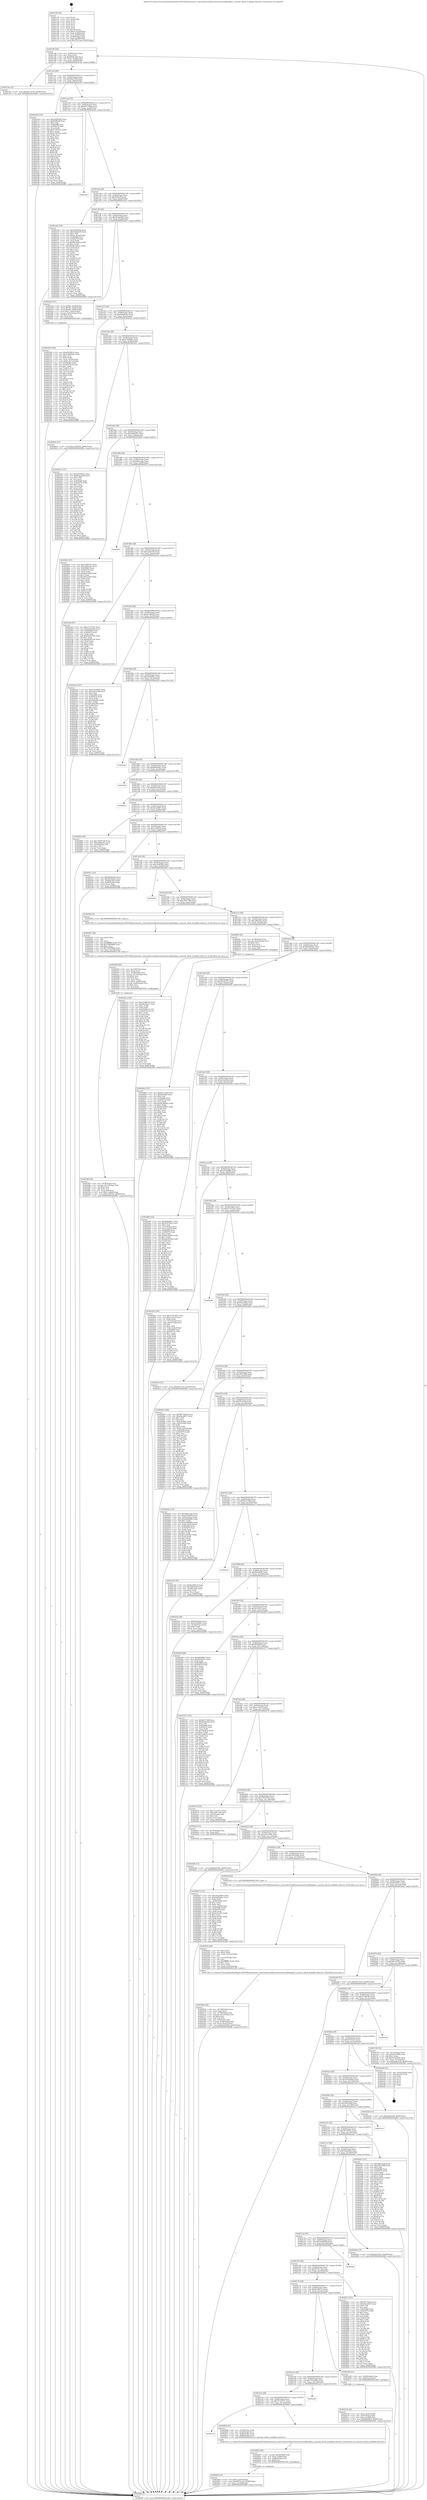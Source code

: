 digraph "0x401c50" {
  label = "0x401c50 (/mnt/c/Users/mathe/Desktop/tcc/POCII/binaries/extr_reactosdriversfilesystemsext2srcjbdreplay.c_journal_check_available_features_Final-ollvm.out::main(0))"
  labelloc = "t"
  node[shape=record]

  Entry [label="",width=0.3,height=0.3,shape=circle,fillcolor=black,style=filled]
  "0x401c82" [label="{
     0x401c82 [32]\l
     | [instrs]\l
     &nbsp;&nbsp;0x401c82 \<+6\>: mov -0x90(%rbp),%eax\l
     &nbsp;&nbsp;0x401c88 \<+2\>: mov %eax,%ecx\l
     &nbsp;&nbsp;0x401c8a \<+6\>: sub $0x8428c454,%ecx\l
     &nbsp;&nbsp;0x401c90 \<+6\>: mov %eax,-0x94(%rbp)\l
     &nbsp;&nbsp;0x401c96 \<+6\>: mov %ecx,-0x98(%rbp)\l
     &nbsp;&nbsp;0x401c9c \<+6\>: je 00000000004027da \<main+0xb8a\>\l
  }"]
  "0x4027da" [label="{
     0x4027da [15]\l
     | [instrs]\l
     &nbsp;&nbsp;0x4027da \<+10\>: movl $0x49114703,-0x90(%rbp)\l
     &nbsp;&nbsp;0x4027e4 \<+5\>: jmp 0000000000402f60 \<main+0x1310\>\l
  }"]
  "0x401ca2" [label="{
     0x401ca2 [28]\l
     | [instrs]\l
     &nbsp;&nbsp;0x401ca2 \<+5\>: jmp 0000000000401ca7 \<main+0x57\>\l
     &nbsp;&nbsp;0x401ca7 \<+6\>: mov -0x94(%rbp),%eax\l
     &nbsp;&nbsp;0x401cad \<+5\>: sub $0x86a47f29,%eax\l
     &nbsp;&nbsp;0x401cb2 \<+6\>: mov %eax,-0x9c(%rbp)\l
     &nbsp;&nbsp;0x401cb8 \<+6\>: je 0000000000402c0d \<main+0xfbd\>\l
  }"]
  Exit [label="",width=0.3,height=0.3,shape=circle,fillcolor=black,style=filled,peripheries=2]
  "0x402c0d" [label="{
     0x402c0d [147]\l
     | [instrs]\l
     &nbsp;&nbsp;0x402c0d \<+5\>: mov $0xcd2fd54b,%eax\l
     &nbsp;&nbsp;0x402c12 \<+5\>: mov $0x8cffc24f,%ecx\l
     &nbsp;&nbsp;0x402c17 \<+2\>: mov $0x1,%dl\l
     &nbsp;&nbsp;0x402c19 \<+7\>: mov 0x405060,%esi\l
     &nbsp;&nbsp;0x402c20 \<+7\>: mov 0x405070,%edi\l
     &nbsp;&nbsp;0x402c27 \<+3\>: mov %esi,%r8d\l
     &nbsp;&nbsp;0x402c2a \<+7\>: add $0x47767b51,%r8d\l
     &nbsp;&nbsp;0x402c31 \<+4\>: sub $0x1,%r8d\l
     &nbsp;&nbsp;0x402c35 \<+7\>: sub $0x47767b51,%r8d\l
     &nbsp;&nbsp;0x402c3c \<+4\>: imul %r8d,%esi\l
     &nbsp;&nbsp;0x402c40 \<+3\>: and $0x1,%esi\l
     &nbsp;&nbsp;0x402c43 \<+3\>: cmp $0x0,%esi\l
     &nbsp;&nbsp;0x402c46 \<+4\>: sete %r9b\l
     &nbsp;&nbsp;0x402c4a \<+3\>: cmp $0xa,%edi\l
     &nbsp;&nbsp;0x402c4d \<+4\>: setl %r10b\l
     &nbsp;&nbsp;0x402c51 \<+3\>: mov %r9b,%r11b\l
     &nbsp;&nbsp;0x402c54 \<+4\>: xor $0xff,%r11b\l
     &nbsp;&nbsp;0x402c58 \<+3\>: mov %r10b,%bl\l
     &nbsp;&nbsp;0x402c5b \<+3\>: xor $0xff,%bl\l
     &nbsp;&nbsp;0x402c5e \<+3\>: xor $0x0,%dl\l
     &nbsp;&nbsp;0x402c61 \<+3\>: mov %r11b,%r14b\l
     &nbsp;&nbsp;0x402c64 \<+4\>: and $0x0,%r14b\l
     &nbsp;&nbsp;0x402c68 \<+3\>: and %dl,%r9b\l
     &nbsp;&nbsp;0x402c6b \<+3\>: mov %bl,%r15b\l
     &nbsp;&nbsp;0x402c6e \<+4\>: and $0x0,%r15b\l
     &nbsp;&nbsp;0x402c72 \<+3\>: and %dl,%r10b\l
     &nbsp;&nbsp;0x402c75 \<+3\>: or %r9b,%r14b\l
     &nbsp;&nbsp;0x402c78 \<+3\>: or %r10b,%r15b\l
     &nbsp;&nbsp;0x402c7b \<+3\>: xor %r15b,%r14b\l
     &nbsp;&nbsp;0x402c7e \<+3\>: or %bl,%r11b\l
     &nbsp;&nbsp;0x402c81 \<+4\>: xor $0xff,%r11b\l
     &nbsp;&nbsp;0x402c85 \<+3\>: or $0x0,%dl\l
     &nbsp;&nbsp;0x402c88 \<+3\>: and %dl,%r11b\l
     &nbsp;&nbsp;0x402c8b \<+3\>: or %r11b,%r14b\l
     &nbsp;&nbsp;0x402c8e \<+4\>: test $0x1,%r14b\l
     &nbsp;&nbsp;0x402c92 \<+3\>: cmovne %ecx,%eax\l
     &nbsp;&nbsp;0x402c95 \<+6\>: mov %eax,-0x90(%rbp)\l
     &nbsp;&nbsp;0x402c9b \<+5\>: jmp 0000000000402f60 \<main+0x1310\>\l
  }"]
  "0x401cbe" [label="{
     0x401cbe [28]\l
     | [instrs]\l
     &nbsp;&nbsp;0x401cbe \<+5\>: jmp 0000000000401cc3 \<main+0x73\>\l
     &nbsp;&nbsp;0x401cc3 \<+6\>: mov -0x94(%rbp),%eax\l
     &nbsp;&nbsp;0x401cc9 \<+5\>: sub $0x897720ab,%eax\l
     &nbsp;&nbsp;0x401cce \<+6\>: mov %eax,-0xa0(%rbp)\l
     &nbsp;&nbsp;0x401cd4 \<+6\>: je 0000000000402edc \<main+0x128c\>\l
  }"]
  "0x402bdb" [label="{
     0x402bdb [15]\l
     | [instrs]\l
     &nbsp;&nbsp;0x402bdb \<+10\>: movl $0x86a47f29,-0x90(%rbp)\l
     &nbsp;&nbsp;0x402be5 \<+5\>: jmp 0000000000402f60 \<main+0x1310\>\l
  }"]
  "0x402edc" [label="{
     0x402edc\l
  }", style=dashed]
  "0x401cda" [label="{
     0x401cda [28]\l
     | [instrs]\l
     &nbsp;&nbsp;0x401cda \<+5\>: jmp 0000000000401cdf \<main+0x8f\>\l
     &nbsp;&nbsp;0x401cdf \<+6\>: mov -0x94(%rbp),%eax\l
     &nbsp;&nbsp;0x401ce5 \<+5\>: sub $0x8cffc24f,%eax\l
     &nbsp;&nbsp;0x401cea \<+6\>: mov %eax,-0xa4(%rbp)\l
     &nbsp;&nbsp;0x401cf0 \<+6\>: je 0000000000402ca0 \<main+0x1050\>\l
  }"]
  "0x402a1a" [label="{
     0x402a1a [142]\l
     | [instrs]\l
     &nbsp;&nbsp;0x402a1a \<+5\>: mov $0x51fd97de,%edx\l
     &nbsp;&nbsp;0x402a1f \<+5\>: mov $0x48a50d11,%esi\l
     &nbsp;&nbsp;0x402a24 \<+3\>: mov $0x1,%r8b\l
     &nbsp;&nbsp;0x402a27 \<+3\>: xor %r9d,%r9d\l
     &nbsp;&nbsp;0x402a2a \<+8\>: mov 0x405060,%r10d\l
     &nbsp;&nbsp;0x402a32 \<+8\>: mov 0x405070,%r11d\l
     &nbsp;&nbsp;0x402a3a \<+4\>: sub $0x1,%r9d\l
     &nbsp;&nbsp;0x402a3e \<+3\>: mov %r10d,%ebx\l
     &nbsp;&nbsp;0x402a41 \<+3\>: add %r9d,%ebx\l
     &nbsp;&nbsp;0x402a44 \<+4\>: imul %ebx,%r10d\l
     &nbsp;&nbsp;0x402a48 \<+4\>: and $0x1,%r10d\l
     &nbsp;&nbsp;0x402a4c \<+4\>: cmp $0x0,%r10d\l
     &nbsp;&nbsp;0x402a50 \<+4\>: sete %r14b\l
     &nbsp;&nbsp;0x402a54 \<+4\>: cmp $0xa,%r11d\l
     &nbsp;&nbsp;0x402a58 \<+4\>: setl %r15b\l
     &nbsp;&nbsp;0x402a5c \<+3\>: mov %r14b,%r12b\l
     &nbsp;&nbsp;0x402a5f \<+4\>: xor $0xff,%r12b\l
     &nbsp;&nbsp;0x402a63 \<+3\>: mov %r15b,%r13b\l
     &nbsp;&nbsp;0x402a66 \<+4\>: xor $0xff,%r13b\l
     &nbsp;&nbsp;0x402a6a \<+4\>: xor $0x0,%r8b\l
     &nbsp;&nbsp;0x402a6e \<+3\>: mov %r12b,%al\l
     &nbsp;&nbsp;0x402a71 \<+2\>: and $0x0,%al\l
     &nbsp;&nbsp;0x402a73 \<+3\>: and %r8b,%r14b\l
     &nbsp;&nbsp;0x402a76 \<+3\>: mov %r13b,%cl\l
     &nbsp;&nbsp;0x402a79 \<+3\>: and $0x0,%cl\l
     &nbsp;&nbsp;0x402a7c \<+3\>: and %r8b,%r15b\l
     &nbsp;&nbsp;0x402a7f \<+3\>: or %r14b,%al\l
     &nbsp;&nbsp;0x402a82 \<+3\>: or %r15b,%cl\l
     &nbsp;&nbsp;0x402a85 \<+2\>: xor %cl,%al\l
     &nbsp;&nbsp;0x402a87 \<+3\>: or %r13b,%r12b\l
     &nbsp;&nbsp;0x402a8a \<+4\>: xor $0xff,%r12b\l
     &nbsp;&nbsp;0x402a8e \<+4\>: or $0x0,%r8b\l
     &nbsp;&nbsp;0x402a92 \<+3\>: and %r8b,%r12b\l
     &nbsp;&nbsp;0x402a95 \<+3\>: or %r12b,%al\l
     &nbsp;&nbsp;0x402a98 \<+2\>: test $0x1,%al\l
     &nbsp;&nbsp;0x402a9a \<+3\>: cmovne %esi,%edx\l
     &nbsp;&nbsp;0x402a9d \<+6\>: mov %edx,-0x90(%rbp)\l
     &nbsp;&nbsp;0x402aa3 \<+5\>: jmp 0000000000402f60 \<main+0x1310\>\l
  }"]
  "0x402ca0" [label="{
     0x402ca0 [154]\l
     | [instrs]\l
     &nbsp;&nbsp;0x402ca0 \<+5\>: mov $0xcd2fd54b,%eax\l
     &nbsp;&nbsp;0x402ca5 \<+5\>: mov $0x5d3abd29,%ecx\l
     &nbsp;&nbsp;0x402caa \<+2\>: mov $0x1,%dl\l
     &nbsp;&nbsp;0x402cac \<+7\>: movl $0x0,-0x3c(%rbp)\l
     &nbsp;&nbsp;0x402cb3 \<+7\>: mov 0x405060,%esi\l
     &nbsp;&nbsp;0x402cba \<+7\>: mov 0x405070,%edi\l
     &nbsp;&nbsp;0x402cc1 \<+3\>: mov %esi,%r8d\l
     &nbsp;&nbsp;0x402cc4 \<+7\>: sub $0x887e443e,%r8d\l
     &nbsp;&nbsp;0x402ccb \<+4\>: sub $0x1,%r8d\l
     &nbsp;&nbsp;0x402ccf \<+7\>: add $0x887e443e,%r8d\l
     &nbsp;&nbsp;0x402cd6 \<+4\>: imul %r8d,%esi\l
     &nbsp;&nbsp;0x402cda \<+3\>: and $0x1,%esi\l
     &nbsp;&nbsp;0x402cdd \<+3\>: cmp $0x0,%esi\l
     &nbsp;&nbsp;0x402ce0 \<+4\>: sete %r9b\l
     &nbsp;&nbsp;0x402ce4 \<+3\>: cmp $0xa,%edi\l
     &nbsp;&nbsp;0x402ce7 \<+4\>: setl %r10b\l
     &nbsp;&nbsp;0x402ceb \<+3\>: mov %r9b,%r11b\l
     &nbsp;&nbsp;0x402cee \<+4\>: xor $0xff,%r11b\l
     &nbsp;&nbsp;0x402cf2 \<+3\>: mov %r10b,%bl\l
     &nbsp;&nbsp;0x402cf5 \<+3\>: xor $0xff,%bl\l
     &nbsp;&nbsp;0x402cf8 \<+3\>: xor $0x0,%dl\l
     &nbsp;&nbsp;0x402cfb \<+3\>: mov %r11b,%r14b\l
     &nbsp;&nbsp;0x402cfe \<+4\>: and $0x0,%r14b\l
     &nbsp;&nbsp;0x402d02 \<+3\>: and %dl,%r9b\l
     &nbsp;&nbsp;0x402d05 \<+3\>: mov %bl,%r15b\l
     &nbsp;&nbsp;0x402d08 \<+4\>: and $0x0,%r15b\l
     &nbsp;&nbsp;0x402d0c \<+3\>: and %dl,%r10b\l
     &nbsp;&nbsp;0x402d0f \<+3\>: or %r9b,%r14b\l
     &nbsp;&nbsp;0x402d12 \<+3\>: or %r10b,%r15b\l
     &nbsp;&nbsp;0x402d15 \<+3\>: xor %r15b,%r14b\l
     &nbsp;&nbsp;0x402d18 \<+3\>: or %bl,%r11b\l
     &nbsp;&nbsp;0x402d1b \<+4\>: xor $0xff,%r11b\l
     &nbsp;&nbsp;0x402d1f \<+3\>: or $0x0,%dl\l
     &nbsp;&nbsp;0x402d22 \<+3\>: and %dl,%r11b\l
     &nbsp;&nbsp;0x402d25 \<+3\>: or %r11b,%r14b\l
     &nbsp;&nbsp;0x402d28 \<+4\>: test $0x1,%r14b\l
     &nbsp;&nbsp;0x402d2c \<+3\>: cmovne %ecx,%eax\l
     &nbsp;&nbsp;0x402d2f \<+6\>: mov %eax,-0x90(%rbp)\l
     &nbsp;&nbsp;0x402d35 \<+5\>: jmp 0000000000402f60 \<main+0x1310\>\l
  }"]
  "0x401cf6" [label="{
     0x401cf6 [28]\l
     | [instrs]\l
     &nbsp;&nbsp;0x401cf6 \<+5\>: jmp 0000000000401cfb \<main+0xab\>\l
     &nbsp;&nbsp;0x401cfb \<+6\>: mov -0x94(%rbp),%eax\l
     &nbsp;&nbsp;0x401d01 \<+5\>: sub $0x8edae0d9,%eax\l
     &nbsp;&nbsp;0x401d06 \<+6\>: mov %eax,-0xa8(%rbp)\l
     &nbsp;&nbsp;0x401d0c \<+6\>: je 00000000004022d5 \<main+0x685\>\l
  }"]
  "0x40283d" [label="{
     0x40283d [31]\l
     | [instrs]\l
     &nbsp;&nbsp;0x40283d \<+10\>: movl $0x0,-0x8c(%rbp)\l
     &nbsp;&nbsp;0x402847 \<+10\>: movl $0x687b1c3d,-0x90(%rbp)\l
     &nbsp;&nbsp;0x402851 \<+6\>: mov %eax,-0x164(%rbp)\l
     &nbsp;&nbsp;0x402857 \<+5\>: jmp 0000000000402f60 \<main+0x1310\>\l
  }"]
  "0x4022d5" [label="{
     0x4022d5 [47]\l
     | [instrs]\l
     &nbsp;&nbsp;0x4022d5 \<+8\>: movq $0x64,-0x58(%rbp)\l
     &nbsp;&nbsp;0x4022dd \<+8\>: movq $0x64,-0x60(%rbp)\l
     &nbsp;&nbsp;0x4022e5 \<+8\>: movq $0x64,-0x68(%rbp)\l
     &nbsp;&nbsp;0x4022ed \<+7\>: movl $0x1,-0x6c(%rbp)\l
     &nbsp;&nbsp;0x4022f4 \<+4\>: movslq -0x6c(%rbp),%rax\l
     &nbsp;&nbsp;0x4022f8 \<+4\>: shl $0x4,%rax\l
     &nbsp;&nbsp;0x4022fc \<+3\>: mov %rax,%rdi\l
     &nbsp;&nbsp;0x4022ff \<+5\>: call 0000000000401050 \<malloc@plt\>\l
     | [calls]\l
     &nbsp;&nbsp;0x401050 \{1\} (unknown)\l
  }"]
  "0x401d12" [label="{
     0x401d12 [28]\l
     | [instrs]\l
     &nbsp;&nbsp;0x401d12 \<+5\>: jmp 0000000000401d17 \<main+0xc7\>\l
     &nbsp;&nbsp;0x401d17 \<+6\>: mov -0x94(%rbp),%eax\l
     &nbsp;&nbsp;0x401d1d \<+5\>: sub $0x9bd80abc,%eax\l
     &nbsp;&nbsp;0x401d22 \<+6\>: mov %eax,-0xac(%rbp)\l
     &nbsp;&nbsp;0x401d28 \<+6\>: je 00000000004026a5 \<main+0xa55\>\l
  }"]
  "0x402820" [label="{
     0x402820 [29]\l
     | [instrs]\l
     &nbsp;&nbsp;0x402820 \<+10\>: movabs $0x4030b6,%rdi\l
     &nbsp;&nbsp;0x40282a \<+6\>: mov %eax,-0x88(%rbp)\l
     &nbsp;&nbsp;0x402830 \<+6\>: mov -0x88(%rbp),%esi\l
     &nbsp;&nbsp;0x402836 \<+2\>: mov $0x0,%al\l
     &nbsp;&nbsp;0x402838 \<+5\>: call 0000000000401040 \<printf@plt\>\l
     | [calls]\l
     &nbsp;&nbsp;0x401040 \{1\} (unknown)\l
  }"]
  "0x4026a5" [label="{
     0x4026a5 [15]\l
     | [instrs]\l
     &nbsp;&nbsp;0x4026a5 \<+10\>: movl $0xcc4581fa,-0x90(%rbp)\l
     &nbsp;&nbsp;0x4026af \<+5\>: jmp 0000000000402f60 \<main+0x1310\>\l
  }"]
  "0x401d2e" [label="{
     0x401d2e [28]\l
     | [instrs]\l
     &nbsp;&nbsp;0x401d2e \<+5\>: jmp 0000000000401d33 \<main+0xe3\>\l
     &nbsp;&nbsp;0x401d33 \<+6\>: mov -0x94(%rbp),%eax\l
     &nbsp;&nbsp;0x401d39 \<+5\>: sub $0xa143984c,%eax\l
     &nbsp;&nbsp;0x401d3e \<+6\>: mov %eax,-0xb0(%rbp)\l
     &nbsp;&nbsp;0x401d44 \<+6\>: je 000000000040224c \<main+0x5fc\>\l
  }"]
  "0x4021c6" [label="{
     0x4021c6\l
  }", style=dashed]
  "0x40224c" [label="{
     0x40224c [137]\l
     | [instrs]\l
     &nbsp;&nbsp;0x40224c \<+5\>: mov $0xb3549f1e,%eax\l
     &nbsp;&nbsp;0x402251 \<+5\>: mov $0x8edae0d9,%ecx\l
     &nbsp;&nbsp;0x402256 \<+2\>: mov $0x1,%dl\l
     &nbsp;&nbsp;0x402258 \<+2\>: xor %esi,%esi\l
     &nbsp;&nbsp;0x40225a \<+7\>: mov 0x405060,%edi\l
     &nbsp;&nbsp;0x402261 \<+8\>: mov 0x405070,%r8d\l
     &nbsp;&nbsp;0x402269 \<+3\>: sub $0x1,%esi\l
     &nbsp;&nbsp;0x40226c \<+3\>: mov %edi,%r9d\l
     &nbsp;&nbsp;0x40226f \<+3\>: add %esi,%r9d\l
     &nbsp;&nbsp;0x402272 \<+4\>: imul %r9d,%edi\l
     &nbsp;&nbsp;0x402276 \<+3\>: and $0x1,%edi\l
     &nbsp;&nbsp;0x402279 \<+3\>: cmp $0x0,%edi\l
     &nbsp;&nbsp;0x40227c \<+4\>: sete %r10b\l
     &nbsp;&nbsp;0x402280 \<+4\>: cmp $0xa,%r8d\l
     &nbsp;&nbsp;0x402284 \<+4\>: setl %r11b\l
     &nbsp;&nbsp;0x402288 \<+3\>: mov %r10b,%bl\l
     &nbsp;&nbsp;0x40228b \<+3\>: xor $0xff,%bl\l
     &nbsp;&nbsp;0x40228e \<+3\>: mov %r11b,%r14b\l
     &nbsp;&nbsp;0x402291 \<+4\>: xor $0xff,%r14b\l
     &nbsp;&nbsp;0x402295 \<+3\>: xor $0x1,%dl\l
     &nbsp;&nbsp;0x402298 \<+3\>: mov %bl,%r15b\l
     &nbsp;&nbsp;0x40229b \<+4\>: and $0xff,%r15b\l
     &nbsp;&nbsp;0x40229f \<+3\>: and %dl,%r10b\l
     &nbsp;&nbsp;0x4022a2 \<+3\>: mov %r14b,%r12b\l
     &nbsp;&nbsp;0x4022a5 \<+4\>: and $0xff,%r12b\l
     &nbsp;&nbsp;0x4022a9 \<+3\>: and %dl,%r11b\l
     &nbsp;&nbsp;0x4022ac \<+3\>: or %r10b,%r15b\l
     &nbsp;&nbsp;0x4022af \<+3\>: or %r11b,%r12b\l
     &nbsp;&nbsp;0x4022b2 \<+3\>: xor %r12b,%r15b\l
     &nbsp;&nbsp;0x4022b5 \<+3\>: or %r14b,%bl\l
     &nbsp;&nbsp;0x4022b8 \<+3\>: xor $0xff,%bl\l
     &nbsp;&nbsp;0x4022bb \<+3\>: or $0x1,%dl\l
     &nbsp;&nbsp;0x4022be \<+2\>: and %dl,%bl\l
     &nbsp;&nbsp;0x4022c0 \<+3\>: or %bl,%r15b\l
     &nbsp;&nbsp;0x4022c3 \<+4\>: test $0x1,%r15b\l
     &nbsp;&nbsp;0x4022c7 \<+3\>: cmovne %ecx,%eax\l
     &nbsp;&nbsp;0x4022ca \<+6\>: mov %eax,-0x90(%rbp)\l
     &nbsp;&nbsp;0x4022d0 \<+5\>: jmp 0000000000402f60 \<main+0x1310\>\l
  }"]
  "0x401d4a" [label="{
     0x401d4a [28]\l
     | [instrs]\l
     &nbsp;&nbsp;0x401d4a \<+5\>: jmp 0000000000401d4f \<main+0xff\>\l
     &nbsp;&nbsp;0x401d4f \<+6\>: mov -0x94(%rbp),%eax\l
     &nbsp;&nbsp;0x401d55 \<+5\>: sub $0xa366a251,%eax\l
     &nbsp;&nbsp;0x401d5a \<+6\>: mov %eax,-0xb4(%rbp)\l
     &nbsp;&nbsp;0x401d60 \<+6\>: je 00000000004029a1 \<main+0xd51\>\l
  }"]
  "0x40280b" [label="{
     0x40280b [21]\l
     | [instrs]\l
     &nbsp;&nbsp;0x40280b \<+4\>: mov -0x78(%rbp),%rdi\l
     &nbsp;&nbsp;0x40280f \<+4\>: mov -0x58(%rbp),%rsi\l
     &nbsp;&nbsp;0x402813 \<+4\>: mov -0x60(%rbp),%rdx\l
     &nbsp;&nbsp;0x402817 \<+4\>: mov -0x68(%rbp),%rcx\l
     &nbsp;&nbsp;0x40281b \<+5\>: call 0000000000401410 \<journal_check_available_features\>\l
     | [calls]\l
     &nbsp;&nbsp;0x401410 \{1\} (/mnt/c/Users/mathe/Desktop/tcc/POCII/binaries/extr_reactosdriversfilesystemsext2srcjbdreplay.c_journal_check_available_features_Final-ollvm.out::journal_check_available_features)\l
  }"]
  "0x4029a1" [label="{
     0x4029a1 [91]\l
     | [instrs]\l
     &nbsp;&nbsp;0x4029a1 \<+5\>: mov $0x51fd97de,%eax\l
     &nbsp;&nbsp;0x4029a6 \<+5\>: mov $0xcd6d1bec,%ecx\l
     &nbsp;&nbsp;0x4029ab \<+7\>: mov 0x405060,%edx\l
     &nbsp;&nbsp;0x4029b2 \<+7\>: mov 0x405070,%esi\l
     &nbsp;&nbsp;0x4029b9 \<+2\>: mov %edx,%edi\l
     &nbsp;&nbsp;0x4029bb \<+6\>: add $0xe83e2390,%edi\l
     &nbsp;&nbsp;0x4029c1 \<+3\>: sub $0x1,%edi\l
     &nbsp;&nbsp;0x4029c4 \<+6\>: sub $0xe83e2390,%edi\l
     &nbsp;&nbsp;0x4029ca \<+3\>: imul %edi,%edx\l
     &nbsp;&nbsp;0x4029cd \<+3\>: and $0x1,%edx\l
     &nbsp;&nbsp;0x4029d0 \<+3\>: cmp $0x0,%edx\l
     &nbsp;&nbsp;0x4029d3 \<+4\>: sete %r8b\l
     &nbsp;&nbsp;0x4029d7 \<+3\>: cmp $0xa,%esi\l
     &nbsp;&nbsp;0x4029da \<+4\>: setl %r9b\l
     &nbsp;&nbsp;0x4029de \<+3\>: mov %r8b,%r10b\l
     &nbsp;&nbsp;0x4029e1 \<+3\>: and %r9b,%r10b\l
     &nbsp;&nbsp;0x4029e4 \<+3\>: xor %r9b,%r8b\l
     &nbsp;&nbsp;0x4029e7 \<+3\>: or %r8b,%r10b\l
     &nbsp;&nbsp;0x4029ea \<+4\>: test $0x1,%r10b\l
     &nbsp;&nbsp;0x4029ee \<+3\>: cmovne %ecx,%eax\l
     &nbsp;&nbsp;0x4029f1 \<+6\>: mov %eax,-0x90(%rbp)\l
     &nbsp;&nbsp;0x4029f7 \<+5\>: jmp 0000000000402f60 \<main+0x1310\>\l
  }"]
  "0x401d66" [label="{
     0x401d66 [28]\l
     | [instrs]\l
     &nbsp;&nbsp;0x401d66 \<+5\>: jmp 0000000000401d6b \<main+0x11b\>\l
     &nbsp;&nbsp;0x401d6b \<+6\>: mov -0x94(%rbp),%eax\l
     &nbsp;&nbsp;0x401d71 \<+5\>: sub $0xa6bcceeb,%eax\l
     &nbsp;&nbsp;0x401d76 \<+6\>: mov %eax,-0xb8(%rbp)\l
     &nbsp;&nbsp;0x401d7c \<+6\>: je 0000000000402f18 \<main+0x12c8\>\l
  }"]
  "0x4021aa" [label="{
     0x4021aa [28]\l
     | [instrs]\l
     &nbsp;&nbsp;0x4021aa \<+5\>: jmp 00000000004021af \<main+0x55f\>\l
     &nbsp;&nbsp;0x4021af \<+6\>: mov -0x94(%rbp),%eax\l
     &nbsp;&nbsp;0x4021b5 \<+5\>: sub $0x77c27571,%eax\l
     &nbsp;&nbsp;0x4021ba \<+6\>: mov %eax,-0x154(%rbp)\l
     &nbsp;&nbsp;0x4021c0 \<+6\>: je 000000000040280b \<main+0xbbb\>\l
  }"]
  "0x402f18" [label="{
     0x402f18\l
  }", style=dashed]
  "0x401d82" [label="{
     0x401d82 [28]\l
     | [instrs]\l
     &nbsp;&nbsp;0x401d82 \<+5\>: jmp 0000000000401d87 \<main+0x137\>\l
     &nbsp;&nbsp;0x401d87 \<+6\>: mov -0x94(%rbp),%eax\l
     &nbsp;&nbsp;0x401d8d \<+5\>: sub $0xaafa5195,%eax\l
     &nbsp;&nbsp;0x401d92 \<+6\>: mov %eax,-0xbc(%rbp)\l
     &nbsp;&nbsp;0x401d98 \<+6\>: je 00000000004023af \<main+0x75f\>\l
  }"]
  "0x402ea5" [label="{
     0x402ea5\l
  }", style=dashed]
  "0x4023af" [label="{
     0x4023af [91]\l
     | [instrs]\l
     &nbsp;&nbsp;0x4023af \<+5\>: mov $0xe7337201,%eax\l
     &nbsp;&nbsp;0x4023b4 \<+5\>: mov $0xda3a24de,%ecx\l
     &nbsp;&nbsp;0x4023b9 \<+7\>: mov 0x405060,%edx\l
     &nbsp;&nbsp;0x4023c0 \<+7\>: mov 0x405070,%esi\l
     &nbsp;&nbsp;0x4023c7 \<+2\>: mov %edx,%edi\l
     &nbsp;&nbsp;0x4023c9 \<+6\>: add $0x6d3b57b0,%edi\l
     &nbsp;&nbsp;0x4023cf \<+3\>: sub $0x1,%edi\l
     &nbsp;&nbsp;0x4023d2 \<+6\>: sub $0x6d3b57b0,%edi\l
     &nbsp;&nbsp;0x4023d8 \<+3\>: imul %edi,%edx\l
     &nbsp;&nbsp;0x4023db \<+3\>: and $0x1,%edx\l
     &nbsp;&nbsp;0x4023de \<+3\>: cmp $0x0,%edx\l
     &nbsp;&nbsp;0x4023e1 \<+4\>: sete %r8b\l
     &nbsp;&nbsp;0x4023e5 \<+3\>: cmp $0xa,%esi\l
     &nbsp;&nbsp;0x4023e8 \<+4\>: setl %r9b\l
     &nbsp;&nbsp;0x4023ec \<+3\>: mov %r8b,%r10b\l
     &nbsp;&nbsp;0x4023ef \<+3\>: and %r9b,%r10b\l
     &nbsp;&nbsp;0x4023f2 \<+3\>: xor %r9b,%r8b\l
     &nbsp;&nbsp;0x4023f5 \<+3\>: or %r8b,%r10b\l
     &nbsp;&nbsp;0x4023f8 \<+4\>: test $0x1,%r10b\l
     &nbsp;&nbsp;0x4023fc \<+3\>: cmovne %ecx,%eax\l
     &nbsp;&nbsp;0x4023ff \<+6\>: mov %eax,-0x90(%rbp)\l
     &nbsp;&nbsp;0x402405 \<+5\>: jmp 0000000000402f60 \<main+0x1310\>\l
  }"]
  "0x401d9e" [label="{
     0x401d9e [28]\l
     | [instrs]\l
     &nbsp;&nbsp;0x401d9e \<+5\>: jmp 0000000000401da3 \<main+0x153\>\l
     &nbsp;&nbsp;0x401da3 \<+6\>: mov -0x94(%rbp),%eax\l
     &nbsp;&nbsp;0x401da9 \<+5\>: sub $0xafc365d0,%eax\l
     &nbsp;&nbsp;0x401dae \<+6\>: mov %eax,-0xc0(%rbp)\l
     &nbsp;&nbsp;0x401db4 \<+6\>: je 00000000004025a4 \<main+0x954\>\l
  }"]
  "0x40256e" [label="{
     0x40256e [54]\l
     | [instrs]\l
     &nbsp;&nbsp;0x40256e \<+6\>: mov -0x160(%rbp),%ecx\l
     &nbsp;&nbsp;0x402574 \<+3\>: imul %eax,%ecx\l
     &nbsp;&nbsp;0x402577 \<+4\>: mov -0x78(%rbp),%rdi\l
     &nbsp;&nbsp;0x40257b \<+4\>: movslq -0x7c(%rbp),%r8\l
     &nbsp;&nbsp;0x40257f \<+4\>: shl $0x4,%r8\l
     &nbsp;&nbsp;0x402583 \<+3\>: add %r8,%rdi\l
     &nbsp;&nbsp;0x402586 \<+4\>: mov 0x8(%rdi),%rdi\l
     &nbsp;&nbsp;0x40258a \<+7\>: movslq -0x84(%rbp),%r8\l
     &nbsp;&nbsp;0x402591 \<+4\>: mov %ecx,(%rdi,%r8,4)\l
     &nbsp;&nbsp;0x402595 \<+10\>: movl $0xafc365d0,-0x90(%rbp)\l
     &nbsp;&nbsp;0x40259f \<+5\>: jmp 0000000000402f60 \<main+0x1310\>\l
  }"]
  "0x4025a4" [label="{
     0x4025a4 [147]\l
     | [instrs]\l
     &nbsp;&nbsp;0x4025a4 \<+5\>: mov $0x74416b05,%eax\l
     &nbsp;&nbsp;0x4025a9 \<+5\>: mov $0x2a41a7db,%ecx\l
     &nbsp;&nbsp;0x4025ae \<+2\>: mov $0x1,%dl\l
     &nbsp;&nbsp;0x4025b0 \<+7\>: mov 0x405060,%esi\l
     &nbsp;&nbsp;0x4025b7 \<+7\>: mov 0x405070,%edi\l
     &nbsp;&nbsp;0x4025be \<+3\>: mov %esi,%r8d\l
     &nbsp;&nbsp;0x4025c1 \<+7\>: sub $0xcfeb20fd,%r8d\l
     &nbsp;&nbsp;0x4025c8 \<+4\>: sub $0x1,%r8d\l
     &nbsp;&nbsp;0x4025cc \<+7\>: add $0xcfeb20fd,%r8d\l
     &nbsp;&nbsp;0x4025d3 \<+4\>: imul %r8d,%esi\l
     &nbsp;&nbsp;0x4025d7 \<+3\>: and $0x1,%esi\l
     &nbsp;&nbsp;0x4025da \<+3\>: cmp $0x0,%esi\l
     &nbsp;&nbsp;0x4025dd \<+4\>: sete %r9b\l
     &nbsp;&nbsp;0x4025e1 \<+3\>: cmp $0xa,%edi\l
     &nbsp;&nbsp;0x4025e4 \<+4\>: setl %r10b\l
     &nbsp;&nbsp;0x4025e8 \<+3\>: mov %r9b,%r11b\l
     &nbsp;&nbsp;0x4025eb \<+4\>: xor $0xff,%r11b\l
     &nbsp;&nbsp;0x4025ef \<+3\>: mov %r10b,%bl\l
     &nbsp;&nbsp;0x4025f2 \<+3\>: xor $0xff,%bl\l
     &nbsp;&nbsp;0x4025f5 \<+3\>: xor $0x0,%dl\l
     &nbsp;&nbsp;0x4025f8 \<+3\>: mov %r11b,%r14b\l
     &nbsp;&nbsp;0x4025fb \<+4\>: and $0x0,%r14b\l
     &nbsp;&nbsp;0x4025ff \<+3\>: and %dl,%r9b\l
     &nbsp;&nbsp;0x402602 \<+3\>: mov %bl,%r15b\l
     &nbsp;&nbsp;0x402605 \<+4\>: and $0x0,%r15b\l
     &nbsp;&nbsp;0x402609 \<+3\>: and %dl,%r10b\l
     &nbsp;&nbsp;0x40260c \<+3\>: or %r9b,%r14b\l
     &nbsp;&nbsp;0x40260f \<+3\>: or %r10b,%r15b\l
     &nbsp;&nbsp;0x402612 \<+3\>: xor %r15b,%r14b\l
     &nbsp;&nbsp;0x402615 \<+3\>: or %bl,%r11b\l
     &nbsp;&nbsp;0x402618 \<+4\>: xor $0xff,%r11b\l
     &nbsp;&nbsp;0x40261c \<+3\>: or $0x0,%dl\l
     &nbsp;&nbsp;0x40261f \<+3\>: and %dl,%r11b\l
     &nbsp;&nbsp;0x402622 \<+3\>: or %r11b,%r14b\l
     &nbsp;&nbsp;0x402625 \<+4\>: test $0x1,%r14b\l
     &nbsp;&nbsp;0x402629 \<+3\>: cmovne %ecx,%eax\l
     &nbsp;&nbsp;0x40262c \<+6\>: mov %eax,-0x90(%rbp)\l
     &nbsp;&nbsp;0x402632 \<+5\>: jmp 0000000000402f60 \<main+0x1310\>\l
  }"]
  "0x401dba" [label="{
     0x401dba [28]\l
     | [instrs]\l
     &nbsp;&nbsp;0x401dba \<+5\>: jmp 0000000000401dbf \<main+0x16f\>\l
     &nbsp;&nbsp;0x401dbf \<+6\>: mov -0x94(%rbp),%eax\l
     &nbsp;&nbsp;0x401dc5 \<+5\>: sub $0xb3549f1e,%eax\l
     &nbsp;&nbsp;0x401dca \<+6\>: mov %eax,-0xc4(%rbp)\l
     &nbsp;&nbsp;0x401dd0 \<+6\>: je 0000000000402e4d \<main+0x11fd\>\l
  }"]
  "0x402542" [label="{
     0x402542 [44]\l
     | [instrs]\l
     &nbsp;&nbsp;0x402542 \<+2\>: xor %ecx,%ecx\l
     &nbsp;&nbsp;0x402544 \<+5\>: mov $0x2,%edx\l
     &nbsp;&nbsp;0x402549 \<+6\>: mov %edx,-0x15c(%rbp)\l
     &nbsp;&nbsp;0x40254f \<+1\>: cltd\l
     &nbsp;&nbsp;0x402550 \<+6\>: mov -0x15c(%rbp),%esi\l
     &nbsp;&nbsp;0x402556 \<+2\>: idiv %esi\l
     &nbsp;&nbsp;0x402558 \<+6\>: imul $0xfffffffe,%edx,%edx\l
     &nbsp;&nbsp;0x40255e \<+3\>: sub $0x1,%ecx\l
     &nbsp;&nbsp;0x402561 \<+2\>: sub %ecx,%edx\l
     &nbsp;&nbsp;0x402563 \<+6\>: mov %edx,-0x160(%rbp)\l
     &nbsp;&nbsp;0x402569 \<+5\>: call 0000000000401160 \<next_i\>\l
     | [calls]\l
     &nbsp;&nbsp;0x401160 \{1\} (/mnt/c/Users/mathe/Desktop/tcc/POCII/binaries/extr_reactosdriversfilesystemsext2srcjbdreplay.c_journal_check_available_features_Final-ollvm.out::next_i)\l
  }"]
  "0x402e4d" [label="{
     0x402e4d\l
  }", style=dashed]
  "0x401dd6" [label="{
     0x401dd6 [28]\l
     | [instrs]\l
     &nbsp;&nbsp;0x401dd6 \<+5\>: jmp 0000000000401ddb \<main+0x18b\>\l
     &nbsp;&nbsp;0x401ddb \<+6\>: mov -0x94(%rbp),%eax\l
     &nbsp;&nbsp;0x401de1 \<+5\>: sub $0xb88ad9a7,%eax\l
     &nbsp;&nbsp;0x401de6 \<+6\>: mov %eax,-0xc8(%rbp)\l
     &nbsp;&nbsp;0x401dec \<+6\>: je 0000000000402f56 \<main+0x1306\>\l
  }"]
  "0x4024f0" [label="{
     0x4024f0 [44]\l
     | [instrs]\l
     &nbsp;&nbsp;0x4024f0 \<+4\>: mov -0x78(%rbp),%rsi\l
     &nbsp;&nbsp;0x4024f4 \<+4\>: movslq -0x7c(%rbp),%rdi\l
     &nbsp;&nbsp;0x4024f8 \<+4\>: shl $0x4,%rdi\l
     &nbsp;&nbsp;0x4024fc \<+3\>: add %rdi,%rsi\l
     &nbsp;&nbsp;0x4024ff \<+4\>: mov %rax,0x8(%rsi)\l
     &nbsp;&nbsp;0x402503 \<+10\>: movl $0x0,-0x84(%rbp)\l
     &nbsp;&nbsp;0x40250d \<+10\>: movl $0xcc4581fa,-0x90(%rbp)\l
     &nbsp;&nbsp;0x402517 \<+5\>: jmp 0000000000402f60 \<main+0x1310\>\l
  }"]
  "0x402f56" [label="{
     0x402f56\l
  }", style=dashed]
  "0x401df2" [label="{
     0x401df2 [28]\l
     | [instrs]\l
     &nbsp;&nbsp;0x401df2 \<+5\>: jmp 0000000000401df7 \<main+0x1a7\>\l
     &nbsp;&nbsp;0x401df7 \<+6\>: mov -0x94(%rbp),%eax\l
     &nbsp;&nbsp;0x401dfd \<+5\>: sub $0xbf0e342a,%eax\l
     &nbsp;&nbsp;0x401e02 \<+6\>: mov %eax,-0xcc(%rbp)\l
     &nbsp;&nbsp;0x401e08 \<+6\>: je 0000000000402bea \<main+0xf9a\>\l
  }"]
  "0x4024bf" [label="{
     0x4024bf [49]\l
     | [instrs]\l
     &nbsp;&nbsp;0x4024bf \<+6\>: mov -0x158(%rbp),%ecx\l
     &nbsp;&nbsp;0x4024c5 \<+3\>: imul %eax,%ecx\l
     &nbsp;&nbsp;0x4024c8 \<+4\>: mov -0x78(%rbp),%rsi\l
     &nbsp;&nbsp;0x4024cc \<+4\>: movslq -0x7c(%rbp),%rdi\l
     &nbsp;&nbsp;0x4024d0 \<+4\>: shl $0x4,%rdi\l
     &nbsp;&nbsp;0x4024d4 \<+3\>: add %rdi,%rsi\l
     &nbsp;&nbsp;0x4024d7 \<+2\>: mov %ecx,(%rsi)\l
     &nbsp;&nbsp;0x4024d9 \<+7\>: movl $0x1,-0x80(%rbp)\l
     &nbsp;&nbsp;0x4024e0 \<+4\>: movslq -0x80(%rbp),%rsi\l
     &nbsp;&nbsp;0x4024e4 \<+4\>: shl $0x2,%rsi\l
     &nbsp;&nbsp;0x4024e8 \<+3\>: mov %rsi,%rdi\l
     &nbsp;&nbsp;0x4024eb \<+5\>: call 0000000000401050 \<malloc@plt\>\l
     | [calls]\l
     &nbsp;&nbsp;0x401050 \{1\} (unknown)\l
  }"]
  "0x402bea" [label="{
     0x402bea\l
  }", style=dashed]
  "0x401e0e" [label="{
     0x401e0e [28]\l
     | [instrs]\l
     &nbsp;&nbsp;0x401e0e \<+5\>: jmp 0000000000401e13 \<main+0x1c3\>\l
     &nbsp;&nbsp;0x401e13 \<+6\>: mov -0x94(%rbp),%eax\l
     &nbsp;&nbsp;0x401e19 \<+5\>: sub $0xc6ec8827,%eax\l
     &nbsp;&nbsp;0x401e1e \<+6\>: mov %eax,-0xd0(%rbp)\l
     &nbsp;&nbsp;0x401e24 \<+6\>: je 0000000000402983 \<main+0xd33\>\l
  }"]
  "0x402497" [label="{
     0x402497 [40]\l
     | [instrs]\l
     &nbsp;&nbsp;0x402497 \<+5\>: mov $0x2,%ecx\l
     &nbsp;&nbsp;0x40249c \<+1\>: cltd\l
     &nbsp;&nbsp;0x40249d \<+2\>: idiv %ecx\l
     &nbsp;&nbsp;0x40249f \<+6\>: imul $0xfffffffe,%edx,%ecx\l
     &nbsp;&nbsp;0x4024a5 \<+6\>: add $0x7965668b,%ecx\l
     &nbsp;&nbsp;0x4024ab \<+3\>: add $0x1,%ecx\l
     &nbsp;&nbsp;0x4024ae \<+6\>: sub $0x7965668b,%ecx\l
     &nbsp;&nbsp;0x4024b4 \<+6\>: mov %ecx,-0x158(%rbp)\l
     &nbsp;&nbsp;0x4024ba \<+5\>: call 0000000000401160 \<next_i\>\l
     | [calls]\l
     &nbsp;&nbsp;0x401160 \{1\} (/mnt/c/Users/mathe/Desktop/tcc/POCII/binaries/extr_reactosdriversfilesystemsext2srcjbdreplay.c_journal_check_available_features_Final-ollvm.out::next_i)\l
  }"]
  "0x402983" [label="{
     0x402983 [30]\l
     | [instrs]\l
     &nbsp;&nbsp;0x402983 \<+5\>: mov $0x15050726,%eax\l
     &nbsp;&nbsp;0x402988 \<+5\>: mov $0xa366a251,%ecx\l
     &nbsp;&nbsp;0x40298d \<+3\>: mov -0x2d(%rbp),%dl\l
     &nbsp;&nbsp;0x402990 \<+3\>: test $0x1,%dl\l
     &nbsp;&nbsp;0x402993 \<+3\>: cmovne %ecx,%eax\l
     &nbsp;&nbsp;0x402996 \<+6\>: mov %eax,-0x90(%rbp)\l
     &nbsp;&nbsp;0x40299c \<+5\>: jmp 0000000000402f60 \<main+0x1310\>\l
  }"]
  "0x401e2a" [label="{
     0x401e2a [28]\l
     | [instrs]\l
     &nbsp;&nbsp;0x401e2a \<+5\>: jmp 0000000000401e2f \<main+0x1df\>\l
     &nbsp;&nbsp;0x401e2f \<+6\>: mov -0x94(%rbp),%eax\l
     &nbsp;&nbsp;0x401e35 \<+5\>: sub $0xcc4581fa,%eax\l
     &nbsp;&nbsp;0x401e3a \<+6\>: mov %eax,-0xd4(%rbp)\l
     &nbsp;&nbsp;0x401e40 \<+6\>: je 000000000040251c \<main+0x8cc\>\l
  }"]
  "0x402304" [label="{
     0x402304 [156]\l
     | [instrs]\l
     &nbsp;&nbsp;0x402304 \<+5\>: mov $0xb3549f1e,%ecx\l
     &nbsp;&nbsp;0x402309 \<+5\>: mov $0x539a00da,%edx\l
     &nbsp;&nbsp;0x40230e \<+3\>: mov $0x1,%sil\l
     &nbsp;&nbsp;0x402311 \<+3\>: xor %r8d,%r8d\l
     &nbsp;&nbsp;0x402314 \<+4\>: mov %rax,-0x78(%rbp)\l
     &nbsp;&nbsp;0x402318 \<+7\>: movl $0x0,-0x7c(%rbp)\l
     &nbsp;&nbsp;0x40231f \<+8\>: mov 0x405060,%r9d\l
     &nbsp;&nbsp;0x402327 \<+8\>: mov 0x405070,%r10d\l
     &nbsp;&nbsp;0x40232f \<+4\>: sub $0x1,%r8d\l
     &nbsp;&nbsp;0x402333 \<+3\>: mov %r9d,%r11d\l
     &nbsp;&nbsp;0x402336 \<+3\>: add %r8d,%r11d\l
     &nbsp;&nbsp;0x402339 \<+4\>: imul %r11d,%r9d\l
     &nbsp;&nbsp;0x40233d \<+4\>: and $0x1,%r9d\l
     &nbsp;&nbsp;0x402341 \<+4\>: cmp $0x0,%r9d\l
     &nbsp;&nbsp;0x402345 \<+3\>: sete %bl\l
     &nbsp;&nbsp;0x402348 \<+4\>: cmp $0xa,%r10d\l
     &nbsp;&nbsp;0x40234c \<+4\>: setl %r14b\l
     &nbsp;&nbsp;0x402350 \<+3\>: mov %bl,%r15b\l
     &nbsp;&nbsp;0x402353 \<+4\>: xor $0xff,%r15b\l
     &nbsp;&nbsp;0x402357 \<+3\>: mov %r14b,%r12b\l
     &nbsp;&nbsp;0x40235a \<+4\>: xor $0xff,%r12b\l
     &nbsp;&nbsp;0x40235e \<+4\>: xor $0x1,%sil\l
     &nbsp;&nbsp;0x402362 \<+3\>: mov %r15b,%r13b\l
     &nbsp;&nbsp;0x402365 \<+4\>: and $0xff,%r13b\l
     &nbsp;&nbsp;0x402369 \<+3\>: and %sil,%bl\l
     &nbsp;&nbsp;0x40236c \<+3\>: mov %r12b,%al\l
     &nbsp;&nbsp;0x40236f \<+2\>: and $0xff,%al\l
     &nbsp;&nbsp;0x402371 \<+3\>: and %sil,%r14b\l
     &nbsp;&nbsp;0x402374 \<+3\>: or %bl,%r13b\l
     &nbsp;&nbsp;0x402377 \<+3\>: or %r14b,%al\l
     &nbsp;&nbsp;0x40237a \<+3\>: xor %al,%r13b\l
     &nbsp;&nbsp;0x40237d \<+3\>: or %r12b,%r15b\l
     &nbsp;&nbsp;0x402380 \<+4\>: xor $0xff,%r15b\l
     &nbsp;&nbsp;0x402384 \<+4\>: or $0x1,%sil\l
     &nbsp;&nbsp;0x402388 \<+3\>: and %sil,%r15b\l
     &nbsp;&nbsp;0x40238b \<+3\>: or %r15b,%r13b\l
     &nbsp;&nbsp;0x40238e \<+4\>: test $0x1,%r13b\l
     &nbsp;&nbsp;0x402392 \<+3\>: cmovne %edx,%ecx\l
     &nbsp;&nbsp;0x402395 \<+6\>: mov %ecx,-0x90(%rbp)\l
     &nbsp;&nbsp;0x40239b \<+5\>: jmp 0000000000402f60 \<main+0x1310\>\l
  }"]
  "0x40251c" [label="{
     0x40251c [33]\l
     | [instrs]\l
     &nbsp;&nbsp;0x40251c \<+5\>: mov $0xd6444ad2,%eax\l
     &nbsp;&nbsp;0x402521 \<+5\>: mov $0x3f534eb4,%ecx\l
     &nbsp;&nbsp;0x402526 \<+6\>: mov -0x84(%rbp),%edx\l
     &nbsp;&nbsp;0x40252c \<+3\>: cmp -0x80(%rbp),%edx\l
     &nbsp;&nbsp;0x40252f \<+3\>: cmovl %ecx,%eax\l
     &nbsp;&nbsp;0x402532 \<+6\>: mov %eax,-0x90(%rbp)\l
     &nbsp;&nbsp;0x402538 \<+5\>: jmp 0000000000402f60 \<main+0x1310\>\l
  }"]
  "0x401e46" [label="{
     0x401e46 [28]\l
     | [instrs]\l
     &nbsp;&nbsp;0x401e46 \<+5\>: jmp 0000000000401e4b \<main+0x1fb\>\l
     &nbsp;&nbsp;0x401e4b \<+6\>: mov -0x94(%rbp),%eax\l
     &nbsp;&nbsp;0x401e51 \<+5\>: sub $0xcd2fd54b,%eax\l
     &nbsp;&nbsp;0x401e56 \<+6\>: mov %eax,-0xd8(%rbp)\l
     &nbsp;&nbsp;0x401e5c \<+6\>: je 0000000000402f40 \<main+0x12f0\>\l
  }"]
  "0x402216" [label="{
     0x402216 [24]\l
     | [instrs]\l
     &nbsp;&nbsp;0x402216 \<+3\>: mov %eax,-0x4c(%rbp)\l
     &nbsp;&nbsp;0x402219 \<+3\>: mov -0x4c(%rbp),%eax\l
     &nbsp;&nbsp;0x40221c \<+3\>: mov %eax,-0x34(%rbp)\l
     &nbsp;&nbsp;0x40221f \<+10\>: movl $0xffd390b4,-0x90(%rbp)\l
     &nbsp;&nbsp;0x402229 \<+5\>: jmp 0000000000402f60 \<main+0x1310\>\l
  }"]
  "0x402f40" [label="{
     0x402f40\l
  }", style=dashed]
  "0x401e62" [label="{
     0x401e62 [28]\l
     | [instrs]\l
     &nbsp;&nbsp;0x401e62 \<+5\>: jmp 0000000000401e67 \<main+0x217\>\l
     &nbsp;&nbsp;0x401e67 \<+6\>: mov -0x94(%rbp),%eax\l
     &nbsp;&nbsp;0x401e6d \<+5\>: sub $0xcd5577b6,%eax\l
     &nbsp;&nbsp;0x401e72 \<+6\>: mov %eax,-0xdc(%rbp)\l
     &nbsp;&nbsp;0x401e78 \<+6\>: je 0000000000402492 \<main+0x842\>\l
  }"]
  "0x40218e" [label="{
     0x40218e [28]\l
     | [instrs]\l
     &nbsp;&nbsp;0x40218e \<+5\>: jmp 0000000000402193 \<main+0x543\>\l
     &nbsp;&nbsp;0x402193 \<+6\>: mov -0x94(%rbp),%eax\l
     &nbsp;&nbsp;0x402199 \<+5\>: sub $0x74416b05,%eax\l
     &nbsp;&nbsp;0x40219e \<+6\>: mov %eax,-0x150(%rbp)\l
     &nbsp;&nbsp;0x4021a4 \<+6\>: je 0000000000402ea5 \<main+0x1255\>\l
  }"]
  "0x402492" [label="{
     0x402492 [5]\l
     | [instrs]\l
     &nbsp;&nbsp;0x402492 \<+5\>: call 0000000000401160 \<next_i\>\l
     | [calls]\l
     &nbsp;&nbsp;0x401160 \{1\} (/mnt/c/Users/mathe/Desktop/tcc/POCII/binaries/extr_reactosdriversfilesystemsext2srcjbdreplay.c_journal_check_available_features_Final-ollvm.out::next_i)\l
  }"]
  "0x401e7e" [label="{
     0x401e7e [28]\l
     | [instrs]\l
     &nbsp;&nbsp;0x401e7e \<+5\>: jmp 0000000000401e83 \<main+0x233\>\l
     &nbsp;&nbsp;0x401e83 \<+6\>: mov -0x94(%rbp),%eax\l
     &nbsp;&nbsp;0x401e89 \<+5\>: sub $0xcd6d1bec,%eax\l
     &nbsp;&nbsp;0x401e8e \<+6\>: mov %eax,-0xe0(%rbp)\l
     &nbsp;&nbsp;0x401e94 \<+6\>: je 00000000004029fc \<main+0xdac\>\l
  }"]
  "0x402209" [label="{
     0x402209 [13]\l
     | [instrs]\l
     &nbsp;&nbsp;0x402209 \<+4\>: mov -0x48(%rbp),%rax\l
     &nbsp;&nbsp;0x40220d \<+4\>: mov 0x8(%rax),%rdi\l
     &nbsp;&nbsp;0x402211 \<+5\>: call 0000000000401060 \<atoi@plt\>\l
     | [calls]\l
     &nbsp;&nbsp;0x401060 \{1\} (unknown)\l
  }"]
  "0x4029fc" [label="{
     0x4029fc [30]\l
     | [instrs]\l
     &nbsp;&nbsp;0x4029fc \<+4\>: mov -0x78(%rbp),%rax\l
     &nbsp;&nbsp;0x402a00 \<+7\>: movslq -0x8c(%rbp),%rcx\l
     &nbsp;&nbsp;0x402a07 \<+4\>: shl $0x4,%rcx\l
     &nbsp;&nbsp;0x402a0b \<+3\>: add %rcx,%rax\l
     &nbsp;&nbsp;0x402a0e \<+4\>: mov 0x8(%rax),%rax\l
     &nbsp;&nbsp;0x402a12 \<+3\>: mov %rax,%rdi\l
     &nbsp;&nbsp;0x402a15 \<+5\>: call 0000000000401030 \<free@plt\>\l
     | [calls]\l
     &nbsp;&nbsp;0x401030 \{1\} (unknown)\l
  }"]
  "0x401e9a" [label="{
     0x401e9a [28]\l
     | [instrs]\l
     &nbsp;&nbsp;0x401e9a \<+5\>: jmp 0000000000401e9f \<main+0x24f\>\l
     &nbsp;&nbsp;0x401e9f \<+6\>: mov -0x94(%rbp),%eax\l
     &nbsp;&nbsp;0x401ea5 \<+5\>: sub $0xd6444ad2,%eax\l
     &nbsp;&nbsp;0x401eaa \<+6\>: mov %eax,-0xe4(%rbp)\l
     &nbsp;&nbsp;0x401eb0 \<+6\>: je 00000000004026b4 \<main+0xa64\>\l
  }"]
  "0x402172" [label="{
     0x402172 [28]\l
     | [instrs]\l
     &nbsp;&nbsp;0x402172 \<+5\>: jmp 0000000000402177 \<main+0x527\>\l
     &nbsp;&nbsp;0x402177 \<+6\>: mov -0x94(%rbp),%eax\l
     &nbsp;&nbsp;0x40217d \<+5\>: sub $0x6a3967c4,%eax\l
     &nbsp;&nbsp;0x402182 \<+6\>: mov %eax,-0x14c(%rbp)\l
     &nbsp;&nbsp;0x402188 \<+6\>: je 0000000000402209 \<main+0x5b9\>\l
  }"]
  "0x4026b4" [label="{
     0x4026b4 [147]\l
     | [instrs]\l
     &nbsp;&nbsp;0x4026b4 \<+5\>: mov $0xfa37184f,%eax\l
     &nbsp;&nbsp;0x4026b9 \<+5\>: mov $0x9f1f804,%ecx\l
     &nbsp;&nbsp;0x4026be \<+2\>: mov $0x1,%dl\l
     &nbsp;&nbsp;0x4026c0 \<+7\>: mov 0x405060,%esi\l
     &nbsp;&nbsp;0x4026c7 \<+7\>: mov 0x405070,%edi\l
     &nbsp;&nbsp;0x4026ce \<+3\>: mov %esi,%r8d\l
     &nbsp;&nbsp;0x4026d1 \<+7\>: add $0x9238d9f1,%r8d\l
     &nbsp;&nbsp;0x4026d8 \<+4\>: sub $0x1,%r8d\l
     &nbsp;&nbsp;0x4026dc \<+7\>: sub $0x9238d9f1,%r8d\l
     &nbsp;&nbsp;0x4026e3 \<+4\>: imul %r8d,%esi\l
     &nbsp;&nbsp;0x4026e7 \<+3\>: and $0x1,%esi\l
     &nbsp;&nbsp;0x4026ea \<+3\>: cmp $0x0,%esi\l
     &nbsp;&nbsp;0x4026ed \<+4\>: sete %r9b\l
     &nbsp;&nbsp;0x4026f1 \<+3\>: cmp $0xa,%edi\l
     &nbsp;&nbsp;0x4026f4 \<+4\>: setl %r10b\l
     &nbsp;&nbsp;0x4026f8 \<+3\>: mov %r9b,%r11b\l
     &nbsp;&nbsp;0x4026fb \<+4\>: xor $0xff,%r11b\l
     &nbsp;&nbsp;0x4026ff \<+3\>: mov %r10b,%bl\l
     &nbsp;&nbsp;0x402702 \<+3\>: xor $0xff,%bl\l
     &nbsp;&nbsp;0x402705 \<+3\>: xor $0x1,%dl\l
     &nbsp;&nbsp;0x402708 \<+3\>: mov %r11b,%r14b\l
     &nbsp;&nbsp;0x40270b \<+4\>: and $0xff,%r14b\l
     &nbsp;&nbsp;0x40270f \<+3\>: and %dl,%r9b\l
     &nbsp;&nbsp;0x402712 \<+3\>: mov %bl,%r15b\l
     &nbsp;&nbsp;0x402715 \<+4\>: and $0xff,%r15b\l
     &nbsp;&nbsp;0x402719 \<+3\>: and %dl,%r10b\l
     &nbsp;&nbsp;0x40271c \<+3\>: or %r9b,%r14b\l
     &nbsp;&nbsp;0x40271f \<+3\>: or %r10b,%r15b\l
     &nbsp;&nbsp;0x402722 \<+3\>: xor %r15b,%r14b\l
     &nbsp;&nbsp;0x402725 \<+3\>: or %bl,%r11b\l
     &nbsp;&nbsp;0x402728 \<+4\>: xor $0xff,%r11b\l
     &nbsp;&nbsp;0x40272c \<+3\>: or $0x1,%dl\l
     &nbsp;&nbsp;0x40272f \<+3\>: and %dl,%r11b\l
     &nbsp;&nbsp;0x402732 \<+3\>: or %r11b,%r14b\l
     &nbsp;&nbsp;0x402735 \<+4\>: test $0x1,%r14b\l
     &nbsp;&nbsp;0x402739 \<+3\>: cmovne %ecx,%eax\l
     &nbsp;&nbsp;0x40273c \<+6\>: mov %eax,-0x90(%rbp)\l
     &nbsp;&nbsp;0x402742 \<+5\>: jmp 0000000000402f60 \<main+0x1310\>\l
  }"]
  "0x401eb6" [label="{
     0x401eb6 [28]\l
     | [instrs]\l
     &nbsp;&nbsp;0x401eb6 \<+5\>: jmp 0000000000401ebb \<main+0x26b\>\l
     &nbsp;&nbsp;0x401ebb \<+6\>: mov -0x94(%rbp),%eax\l
     &nbsp;&nbsp;0x401ec1 \<+5\>: sub $0xd6cd47d7,%eax\l
     &nbsp;&nbsp;0x401ec6 \<+6\>: mov %eax,-0xe8(%rbp)\l
     &nbsp;&nbsp;0x401ecc \<+6\>: je 0000000000402d9f \<main+0x114f\>\l
  }"]
  "0x40285c" [label="{
     0x40285c [137]\l
     | [instrs]\l
     &nbsp;&nbsp;0x40285c \<+5\>: mov $0x897720ab,%eax\l
     &nbsp;&nbsp;0x402861 \<+5\>: mov $0xe9ac2043,%ecx\l
     &nbsp;&nbsp;0x402866 \<+2\>: mov $0x1,%dl\l
     &nbsp;&nbsp;0x402868 \<+2\>: xor %esi,%esi\l
     &nbsp;&nbsp;0x40286a \<+7\>: mov 0x405060,%edi\l
     &nbsp;&nbsp;0x402871 \<+8\>: mov 0x405070,%r8d\l
     &nbsp;&nbsp;0x402879 \<+3\>: sub $0x1,%esi\l
     &nbsp;&nbsp;0x40287c \<+3\>: mov %edi,%r9d\l
     &nbsp;&nbsp;0x40287f \<+3\>: add %esi,%r9d\l
     &nbsp;&nbsp;0x402882 \<+4\>: imul %r9d,%edi\l
     &nbsp;&nbsp;0x402886 \<+3\>: and $0x1,%edi\l
     &nbsp;&nbsp;0x402889 \<+3\>: cmp $0x0,%edi\l
     &nbsp;&nbsp;0x40288c \<+4\>: sete %r10b\l
     &nbsp;&nbsp;0x402890 \<+4\>: cmp $0xa,%r8d\l
     &nbsp;&nbsp;0x402894 \<+4\>: setl %r11b\l
     &nbsp;&nbsp;0x402898 \<+3\>: mov %r10b,%bl\l
     &nbsp;&nbsp;0x40289b \<+3\>: xor $0xff,%bl\l
     &nbsp;&nbsp;0x40289e \<+3\>: mov %r11b,%r14b\l
     &nbsp;&nbsp;0x4028a1 \<+4\>: xor $0xff,%r14b\l
     &nbsp;&nbsp;0x4028a5 \<+3\>: xor $0x1,%dl\l
     &nbsp;&nbsp;0x4028a8 \<+3\>: mov %bl,%r15b\l
     &nbsp;&nbsp;0x4028ab \<+4\>: and $0xff,%r15b\l
     &nbsp;&nbsp;0x4028af \<+3\>: and %dl,%r10b\l
     &nbsp;&nbsp;0x4028b2 \<+3\>: mov %r14b,%r12b\l
     &nbsp;&nbsp;0x4028b5 \<+4\>: and $0xff,%r12b\l
     &nbsp;&nbsp;0x4028b9 \<+3\>: and %dl,%r11b\l
     &nbsp;&nbsp;0x4028bc \<+3\>: or %r10b,%r15b\l
     &nbsp;&nbsp;0x4028bf \<+3\>: or %r11b,%r12b\l
     &nbsp;&nbsp;0x4028c2 \<+3\>: xor %r12b,%r15b\l
     &nbsp;&nbsp;0x4028c5 \<+3\>: or %r14b,%bl\l
     &nbsp;&nbsp;0x4028c8 \<+3\>: xor $0xff,%bl\l
     &nbsp;&nbsp;0x4028cb \<+3\>: or $0x1,%dl\l
     &nbsp;&nbsp;0x4028ce \<+2\>: and %dl,%bl\l
     &nbsp;&nbsp;0x4028d0 \<+3\>: or %bl,%r15b\l
     &nbsp;&nbsp;0x4028d3 \<+4\>: test $0x1,%r15b\l
     &nbsp;&nbsp;0x4028d7 \<+3\>: cmovne %ecx,%eax\l
     &nbsp;&nbsp;0x4028da \<+6\>: mov %eax,-0x90(%rbp)\l
     &nbsp;&nbsp;0x4028e0 \<+5\>: jmp 0000000000402f60 \<main+0x1310\>\l
  }"]
  "0x402d9f" [label="{
     0x402d9f [153]\l
     | [instrs]\l
     &nbsp;&nbsp;0x402d9f \<+5\>: mov $0xb88ad9a7,%eax\l
     &nbsp;&nbsp;0x402da4 \<+5\>: mov $0x52f75cd7,%ecx\l
     &nbsp;&nbsp;0x402da9 \<+2\>: mov $0x1,%dl\l
     &nbsp;&nbsp;0x402dab \<+3\>: mov -0x3c(%rbp),%esi\l
     &nbsp;&nbsp;0x402dae \<+3\>: mov %esi,-0x2c(%rbp)\l
     &nbsp;&nbsp;0x402db1 \<+7\>: mov 0x405060,%esi\l
     &nbsp;&nbsp;0x402db8 \<+7\>: mov 0x405070,%edi\l
     &nbsp;&nbsp;0x402dbf \<+3\>: mov %esi,%r8d\l
     &nbsp;&nbsp;0x402dc2 \<+7\>: add $0xe9e3b366,%r8d\l
     &nbsp;&nbsp;0x402dc9 \<+4\>: sub $0x1,%r8d\l
     &nbsp;&nbsp;0x402dcd \<+7\>: sub $0xe9e3b366,%r8d\l
     &nbsp;&nbsp;0x402dd4 \<+4\>: imul %r8d,%esi\l
     &nbsp;&nbsp;0x402dd8 \<+3\>: and $0x1,%esi\l
     &nbsp;&nbsp;0x402ddb \<+3\>: cmp $0x0,%esi\l
     &nbsp;&nbsp;0x402dde \<+4\>: sete %r9b\l
     &nbsp;&nbsp;0x402de2 \<+3\>: cmp $0xa,%edi\l
     &nbsp;&nbsp;0x402de5 \<+4\>: setl %r10b\l
     &nbsp;&nbsp;0x402de9 \<+3\>: mov %r9b,%r11b\l
     &nbsp;&nbsp;0x402dec \<+4\>: xor $0xff,%r11b\l
     &nbsp;&nbsp;0x402df0 \<+3\>: mov %r10b,%bl\l
     &nbsp;&nbsp;0x402df3 \<+3\>: xor $0xff,%bl\l
     &nbsp;&nbsp;0x402df6 \<+3\>: xor $0x0,%dl\l
     &nbsp;&nbsp;0x402df9 \<+3\>: mov %r11b,%r14b\l
     &nbsp;&nbsp;0x402dfc \<+4\>: and $0x0,%r14b\l
     &nbsp;&nbsp;0x402e00 \<+3\>: and %dl,%r9b\l
     &nbsp;&nbsp;0x402e03 \<+3\>: mov %bl,%r15b\l
     &nbsp;&nbsp;0x402e06 \<+4\>: and $0x0,%r15b\l
     &nbsp;&nbsp;0x402e0a \<+3\>: and %dl,%r10b\l
     &nbsp;&nbsp;0x402e0d \<+3\>: or %r9b,%r14b\l
     &nbsp;&nbsp;0x402e10 \<+3\>: or %r10b,%r15b\l
     &nbsp;&nbsp;0x402e13 \<+3\>: xor %r15b,%r14b\l
     &nbsp;&nbsp;0x402e16 \<+3\>: or %bl,%r11b\l
     &nbsp;&nbsp;0x402e19 \<+4\>: xor $0xff,%r11b\l
     &nbsp;&nbsp;0x402e1d \<+3\>: or $0x0,%dl\l
     &nbsp;&nbsp;0x402e20 \<+3\>: and %dl,%r11b\l
     &nbsp;&nbsp;0x402e23 \<+3\>: or %r11b,%r14b\l
     &nbsp;&nbsp;0x402e26 \<+4\>: test $0x1,%r14b\l
     &nbsp;&nbsp;0x402e2a \<+3\>: cmovne %ecx,%eax\l
     &nbsp;&nbsp;0x402e2d \<+6\>: mov %eax,-0x90(%rbp)\l
     &nbsp;&nbsp;0x402e33 \<+5\>: jmp 0000000000402f60 \<main+0x1310\>\l
  }"]
  "0x401ed2" [label="{
     0x401ed2 [28]\l
     | [instrs]\l
     &nbsp;&nbsp;0x401ed2 \<+5\>: jmp 0000000000401ed7 \<main+0x287\>\l
     &nbsp;&nbsp;0x401ed7 \<+6\>: mov -0x94(%rbp),%eax\l
     &nbsp;&nbsp;0x401edd \<+5\>: sub $0xda3a24de,%eax\l
     &nbsp;&nbsp;0x401ee2 \<+6\>: mov %eax,-0xec(%rbp)\l
     &nbsp;&nbsp;0x401ee8 \<+6\>: je 000000000040240a \<main+0x7ba\>\l
  }"]
  "0x402156" [label="{
     0x402156 [28]\l
     | [instrs]\l
     &nbsp;&nbsp;0x402156 \<+5\>: jmp 000000000040215b \<main+0x50b\>\l
     &nbsp;&nbsp;0x40215b \<+6\>: mov -0x94(%rbp),%eax\l
     &nbsp;&nbsp;0x402161 \<+5\>: sub $0x687b1c3d,%eax\l
     &nbsp;&nbsp;0x402166 \<+6\>: mov %eax,-0x148(%rbp)\l
     &nbsp;&nbsp;0x40216c \<+6\>: je 000000000040285c \<main+0xc0c\>\l
  }"]
  "0x40240a" [label="{
     0x40240a [106]\l
     | [instrs]\l
     &nbsp;&nbsp;0x40240a \<+5\>: mov $0xe7337201,%eax\l
     &nbsp;&nbsp;0x40240f \<+5\>: mov $0xcc1b519,%ecx\l
     &nbsp;&nbsp;0x402414 \<+2\>: xor %edx,%edx\l
     &nbsp;&nbsp;0x402416 \<+3\>: mov -0x7c(%rbp),%esi\l
     &nbsp;&nbsp;0x402419 \<+3\>: cmp -0x6c(%rbp),%esi\l
     &nbsp;&nbsp;0x40241c \<+4\>: setl %dil\l
     &nbsp;&nbsp;0x402420 \<+4\>: and $0x1,%dil\l
     &nbsp;&nbsp;0x402424 \<+4\>: mov %dil,-0x2e(%rbp)\l
     &nbsp;&nbsp;0x402428 \<+7\>: mov 0x405060,%esi\l
     &nbsp;&nbsp;0x40242f \<+8\>: mov 0x405070,%r8d\l
     &nbsp;&nbsp;0x402437 \<+3\>: sub $0x1,%edx\l
     &nbsp;&nbsp;0x40243a \<+3\>: mov %esi,%r9d\l
     &nbsp;&nbsp;0x40243d \<+3\>: add %edx,%r9d\l
     &nbsp;&nbsp;0x402440 \<+4\>: imul %r9d,%esi\l
     &nbsp;&nbsp;0x402444 \<+3\>: and $0x1,%esi\l
     &nbsp;&nbsp;0x402447 \<+3\>: cmp $0x0,%esi\l
     &nbsp;&nbsp;0x40244a \<+4\>: sete %dil\l
     &nbsp;&nbsp;0x40244e \<+4\>: cmp $0xa,%r8d\l
     &nbsp;&nbsp;0x402452 \<+4\>: setl %r10b\l
     &nbsp;&nbsp;0x402456 \<+3\>: mov %dil,%r11b\l
     &nbsp;&nbsp;0x402459 \<+3\>: and %r10b,%r11b\l
     &nbsp;&nbsp;0x40245c \<+3\>: xor %r10b,%dil\l
     &nbsp;&nbsp;0x40245f \<+3\>: or %dil,%r11b\l
     &nbsp;&nbsp;0x402462 \<+4\>: test $0x1,%r11b\l
     &nbsp;&nbsp;0x402466 \<+3\>: cmovne %ecx,%eax\l
     &nbsp;&nbsp;0x402469 \<+6\>: mov %eax,-0x90(%rbp)\l
     &nbsp;&nbsp;0x40246f \<+5\>: jmp 0000000000402f60 \<main+0x1310\>\l
  }"]
  "0x401eee" [label="{
     0x401eee [28]\l
     | [instrs]\l
     &nbsp;&nbsp;0x401eee \<+5\>: jmp 0000000000401ef3 \<main+0x2a3\>\l
     &nbsp;&nbsp;0x401ef3 \<+6\>: mov -0x94(%rbp),%eax\l
     &nbsp;&nbsp;0x401ef9 \<+5\>: sub $0xe27bb489,%eax\l
     &nbsp;&nbsp;0x401efe \<+6\>: mov %eax,-0xf0(%rbp)\l
     &nbsp;&nbsp;0x401f04 \<+6\>: je 0000000000402bc0 \<main+0xf70\>\l
  }"]
  "0x402bf9" [label="{
     0x402bf9\l
  }", style=dashed]
  "0x402bc0" [label="{
     0x402bc0 [15]\l
     | [instrs]\l
     &nbsp;&nbsp;0x402bc0 \<+10\>: movl $0x687b1c3d,-0x90(%rbp)\l
     &nbsp;&nbsp;0x402bca \<+5\>: jmp 0000000000402f60 \<main+0x1310\>\l
  }"]
  "0x401f0a" [label="{
     0x401f0a [28]\l
     | [instrs]\l
     &nbsp;&nbsp;0x401f0a \<+5\>: jmp 0000000000401f0f \<main+0x2bf\>\l
     &nbsp;&nbsp;0x401f0f \<+6\>: mov -0x94(%rbp),%eax\l
     &nbsp;&nbsp;0x401f15 \<+5\>: sub $0xe7337201,%eax\l
     &nbsp;&nbsp;0x401f1a \<+6\>: mov %eax,-0xf4(%rbp)\l
     &nbsp;&nbsp;0x401f20 \<+6\>: je 0000000000402e96 \<main+0x1246\>\l
  }"]
  "0x40213a" [label="{
     0x40213a [28]\l
     | [instrs]\l
     &nbsp;&nbsp;0x40213a \<+5\>: jmp 000000000040213f \<main+0x4ef\>\l
     &nbsp;&nbsp;0x40213f \<+6\>: mov -0x94(%rbp),%eax\l
     &nbsp;&nbsp;0x402145 \<+5\>: sub $0x5ee8b62f,%eax\l
     &nbsp;&nbsp;0x40214a \<+6\>: mov %eax,-0x144(%rbp)\l
     &nbsp;&nbsp;0x402150 \<+6\>: je 0000000000402bf9 \<main+0xfa9\>\l
  }"]
  "0x402e96" [label="{
     0x402e96\l
  }", style=dashed]
  "0x401f26" [label="{
     0x401f26 [28]\l
     | [instrs]\l
     &nbsp;&nbsp;0x401f26 \<+5\>: jmp 0000000000401f2b \<main+0x2db\>\l
     &nbsp;&nbsp;0x401f2b \<+6\>: mov -0x94(%rbp),%eax\l
     &nbsp;&nbsp;0x401f31 \<+5\>: sub $0xe9ac2043,%eax\l
     &nbsp;&nbsp;0x401f36 \<+6\>: mov %eax,-0xf8(%rbp)\l
     &nbsp;&nbsp;0x401f3c \<+6\>: je 00000000004028e5 \<main+0xc95\>\l
  }"]
  "0x402d3a" [label="{
     0x402d3a [15]\l
     | [instrs]\l
     &nbsp;&nbsp;0x402d3a \<+10\>: movl $0x2b703c2,-0x90(%rbp)\l
     &nbsp;&nbsp;0x402d44 \<+5\>: jmp 0000000000402f60 \<main+0x1310\>\l
  }"]
  "0x4028e5" [label="{
     0x4028e5 [158]\l
     | [instrs]\l
     &nbsp;&nbsp;0x4028e5 \<+5\>: mov $0x897720ab,%eax\l
     &nbsp;&nbsp;0x4028ea \<+5\>: mov $0xc6ec8827,%ecx\l
     &nbsp;&nbsp;0x4028ef \<+2\>: mov $0x1,%dl\l
     &nbsp;&nbsp;0x4028f1 \<+2\>: xor %esi,%esi\l
     &nbsp;&nbsp;0x4028f3 \<+6\>: mov -0x8c(%rbp),%edi\l
     &nbsp;&nbsp;0x4028f9 \<+3\>: cmp -0x6c(%rbp),%edi\l
     &nbsp;&nbsp;0x4028fc \<+4\>: setl %r8b\l
     &nbsp;&nbsp;0x402900 \<+4\>: and $0x1,%r8b\l
     &nbsp;&nbsp;0x402904 \<+4\>: mov %r8b,-0x2d(%rbp)\l
     &nbsp;&nbsp;0x402908 \<+7\>: mov 0x405060,%edi\l
     &nbsp;&nbsp;0x40290f \<+8\>: mov 0x405070,%r9d\l
     &nbsp;&nbsp;0x402917 \<+3\>: sub $0x1,%esi\l
     &nbsp;&nbsp;0x40291a \<+3\>: mov %edi,%r10d\l
     &nbsp;&nbsp;0x40291d \<+3\>: add %esi,%r10d\l
     &nbsp;&nbsp;0x402920 \<+4\>: imul %r10d,%edi\l
     &nbsp;&nbsp;0x402924 \<+3\>: and $0x1,%edi\l
     &nbsp;&nbsp;0x402927 \<+3\>: cmp $0x0,%edi\l
     &nbsp;&nbsp;0x40292a \<+4\>: sete %r8b\l
     &nbsp;&nbsp;0x40292e \<+4\>: cmp $0xa,%r9d\l
     &nbsp;&nbsp;0x402932 \<+4\>: setl %r11b\l
     &nbsp;&nbsp;0x402936 \<+3\>: mov %r8b,%bl\l
     &nbsp;&nbsp;0x402939 \<+3\>: xor $0xff,%bl\l
     &nbsp;&nbsp;0x40293c \<+3\>: mov %r11b,%r14b\l
     &nbsp;&nbsp;0x40293f \<+4\>: xor $0xff,%r14b\l
     &nbsp;&nbsp;0x402943 \<+3\>: xor $0x0,%dl\l
     &nbsp;&nbsp;0x402946 \<+3\>: mov %bl,%r15b\l
     &nbsp;&nbsp;0x402949 \<+4\>: and $0x0,%r15b\l
     &nbsp;&nbsp;0x40294d \<+3\>: and %dl,%r8b\l
     &nbsp;&nbsp;0x402950 \<+3\>: mov %r14b,%r12b\l
     &nbsp;&nbsp;0x402953 \<+4\>: and $0x0,%r12b\l
     &nbsp;&nbsp;0x402957 \<+3\>: and %dl,%r11b\l
     &nbsp;&nbsp;0x40295a \<+3\>: or %r8b,%r15b\l
     &nbsp;&nbsp;0x40295d \<+3\>: or %r11b,%r12b\l
     &nbsp;&nbsp;0x402960 \<+3\>: xor %r12b,%r15b\l
     &nbsp;&nbsp;0x402963 \<+3\>: or %r14b,%bl\l
     &nbsp;&nbsp;0x402966 \<+3\>: xor $0xff,%bl\l
     &nbsp;&nbsp;0x402969 \<+3\>: or $0x0,%dl\l
     &nbsp;&nbsp;0x40296c \<+2\>: and %dl,%bl\l
     &nbsp;&nbsp;0x40296e \<+3\>: or %bl,%r15b\l
     &nbsp;&nbsp;0x402971 \<+4\>: test $0x1,%r15b\l
     &nbsp;&nbsp;0x402975 \<+3\>: cmovne %ecx,%eax\l
     &nbsp;&nbsp;0x402978 \<+6\>: mov %eax,-0x90(%rbp)\l
     &nbsp;&nbsp;0x40297e \<+5\>: jmp 0000000000402f60 \<main+0x1310\>\l
  }"]
  "0x401f42" [label="{
     0x401f42 [28]\l
     | [instrs]\l
     &nbsp;&nbsp;0x401f42 \<+5\>: jmp 0000000000401f47 \<main+0x2f7\>\l
     &nbsp;&nbsp;0x401f47 \<+6\>: mov -0x94(%rbp),%eax\l
     &nbsp;&nbsp;0x401f4d \<+5\>: sub $0xed0e7986,%eax\l
     &nbsp;&nbsp;0x401f52 \<+6\>: mov %eax,-0xfc(%rbp)\l
     &nbsp;&nbsp;0x401f58 \<+6\>: je 0000000000402b4a \<main+0xefa\>\l
  }"]
  "0x40211e" [label="{
     0x40211e [28]\l
     | [instrs]\l
     &nbsp;&nbsp;0x40211e \<+5\>: jmp 0000000000402123 \<main+0x4d3\>\l
     &nbsp;&nbsp;0x402123 \<+6\>: mov -0x94(%rbp),%eax\l
     &nbsp;&nbsp;0x402129 \<+5\>: sub $0x5d3abd29,%eax\l
     &nbsp;&nbsp;0x40212e \<+6\>: mov %eax,-0x140(%rbp)\l
     &nbsp;&nbsp;0x402134 \<+6\>: je 0000000000402d3a \<main+0x10ea\>\l
  }"]
  "0x402b4a" [label="{
     0x402b4a [118]\l
     | [instrs]\l
     &nbsp;&nbsp;0x402b4a \<+5\>: mov $0xa6bcceeb,%eax\l
     &nbsp;&nbsp;0x402b4f \<+5\>: mov $0xe27bb489,%ecx\l
     &nbsp;&nbsp;0x402b54 \<+6\>: mov -0x8c(%rbp),%edx\l
     &nbsp;&nbsp;0x402b5a \<+6\>: add $0xda48b666,%edx\l
     &nbsp;&nbsp;0x402b60 \<+3\>: add $0x1,%edx\l
     &nbsp;&nbsp;0x402b63 \<+6\>: sub $0xda48b666,%edx\l
     &nbsp;&nbsp;0x402b69 \<+6\>: mov %edx,-0x8c(%rbp)\l
     &nbsp;&nbsp;0x402b6f \<+7\>: mov 0x405060,%edx\l
     &nbsp;&nbsp;0x402b76 \<+7\>: mov 0x405070,%esi\l
     &nbsp;&nbsp;0x402b7d \<+2\>: mov %edx,%edi\l
     &nbsp;&nbsp;0x402b7f \<+6\>: sub $0xc53c9fa7,%edi\l
     &nbsp;&nbsp;0x402b85 \<+3\>: sub $0x1,%edi\l
     &nbsp;&nbsp;0x402b88 \<+6\>: add $0xc53c9fa7,%edi\l
     &nbsp;&nbsp;0x402b8e \<+3\>: imul %edi,%edx\l
     &nbsp;&nbsp;0x402b91 \<+3\>: and $0x1,%edx\l
     &nbsp;&nbsp;0x402b94 \<+3\>: cmp $0x0,%edx\l
     &nbsp;&nbsp;0x402b97 \<+4\>: sete %r8b\l
     &nbsp;&nbsp;0x402b9b \<+3\>: cmp $0xa,%esi\l
     &nbsp;&nbsp;0x402b9e \<+4\>: setl %r9b\l
     &nbsp;&nbsp;0x402ba2 \<+3\>: mov %r8b,%r10b\l
     &nbsp;&nbsp;0x402ba5 \<+3\>: and %r9b,%r10b\l
     &nbsp;&nbsp;0x402ba8 \<+3\>: xor %r9b,%r8b\l
     &nbsp;&nbsp;0x402bab \<+3\>: or %r8b,%r10b\l
     &nbsp;&nbsp;0x402bae \<+4\>: test $0x1,%r10b\l
     &nbsp;&nbsp;0x402bb2 \<+3\>: cmovne %ecx,%eax\l
     &nbsp;&nbsp;0x402bb5 \<+6\>: mov %eax,-0x90(%rbp)\l
     &nbsp;&nbsp;0x402bbb \<+5\>: jmp 0000000000402f60 \<main+0x1310\>\l
  }"]
  "0x401f5e" [label="{
     0x401f5e [28]\l
     | [instrs]\l
     &nbsp;&nbsp;0x401f5e \<+5\>: jmp 0000000000401f63 \<main+0x313\>\l
     &nbsp;&nbsp;0x401f63 \<+6\>: mov -0x94(%rbp),%eax\l
     &nbsp;&nbsp;0x401f69 \<+5\>: sub $0xf79c7aea,%eax\l
     &nbsp;&nbsp;0x401f6e \<+6\>: mov %eax,-0x100(%rbp)\l
     &nbsp;&nbsp;0x401f74 \<+6\>: je 00000000004021d0 \<main+0x580\>\l
  }"]
  "0x402ab7" [label="{
     0x402ab7 [147]\l
     | [instrs]\l
     &nbsp;&nbsp;0x402ab7 \<+5\>: mov $0xa6bcceeb,%eax\l
     &nbsp;&nbsp;0x402abc \<+5\>: mov $0xed0e7986,%ecx\l
     &nbsp;&nbsp;0x402ac1 \<+2\>: mov $0x1,%dl\l
     &nbsp;&nbsp;0x402ac3 \<+7\>: mov 0x405060,%esi\l
     &nbsp;&nbsp;0x402aca \<+7\>: mov 0x405070,%edi\l
     &nbsp;&nbsp;0x402ad1 \<+3\>: mov %esi,%r8d\l
     &nbsp;&nbsp;0x402ad4 \<+7\>: sub $0x63c83613,%r8d\l
     &nbsp;&nbsp;0x402adb \<+4\>: sub $0x1,%r8d\l
     &nbsp;&nbsp;0x402adf \<+7\>: add $0x63c83613,%r8d\l
     &nbsp;&nbsp;0x402ae6 \<+4\>: imul %r8d,%esi\l
     &nbsp;&nbsp;0x402aea \<+3\>: and $0x1,%esi\l
     &nbsp;&nbsp;0x402aed \<+3\>: cmp $0x0,%esi\l
     &nbsp;&nbsp;0x402af0 \<+4\>: sete %r9b\l
     &nbsp;&nbsp;0x402af4 \<+3\>: cmp $0xa,%edi\l
     &nbsp;&nbsp;0x402af7 \<+4\>: setl %r10b\l
     &nbsp;&nbsp;0x402afb \<+3\>: mov %r9b,%r11b\l
     &nbsp;&nbsp;0x402afe \<+4\>: xor $0xff,%r11b\l
     &nbsp;&nbsp;0x402b02 \<+3\>: mov %r10b,%bl\l
     &nbsp;&nbsp;0x402b05 \<+3\>: xor $0xff,%bl\l
     &nbsp;&nbsp;0x402b08 \<+3\>: xor $0x0,%dl\l
     &nbsp;&nbsp;0x402b0b \<+3\>: mov %r11b,%r14b\l
     &nbsp;&nbsp;0x402b0e \<+4\>: and $0x0,%r14b\l
     &nbsp;&nbsp;0x402b12 \<+3\>: and %dl,%r9b\l
     &nbsp;&nbsp;0x402b15 \<+3\>: mov %bl,%r15b\l
     &nbsp;&nbsp;0x402b18 \<+4\>: and $0x0,%r15b\l
     &nbsp;&nbsp;0x402b1c \<+3\>: and %dl,%r10b\l
     &nbsp;&nbsp;0x402b1f \<+3\>: or %r9b,%r14b\l
     &nbsp;&nbsp;0x402b22 \<+3\>: or %r10b,%r15b\l
     &nbsp;&nbsp;0x402b25 \<+3\>: xor %r15b,%r14b\l
     &nbsp;&nbsp;0x402b28 \<+3\>: or %bl,%r11b\l
     &nbsp;&nbsp;0x402b2b \<+4\>: xor $0xff,%r11b\l
     &nbsp;&nbsp;0x402b2f \<+3\>: or $0x0,%dl\l
     &nbsp;&nbsp;0x402b32 \<+3\>: and %dl,%r11b\l
     &nbsp;&nbsp;0x402b35 \<+3\>: or %r11b,%r14b\l
     &nbsp;&nbsp;0x402b38 \<+4\>: test $0x1,%r14b\l
     &nbsp;&nbsp;0x402b3c \<+3\>: cmovne %ecx,%eax\l
     &nbsp;&nbsp;0x402b3f \<+6\>: mov %eax,-0x90(%rbp)\l
     &nbsp;&nbsp;0x402b45 \<+5\>: jmp 0000000000402f60 \<main+0x1310\>\l
  }"]
  "0x4021d0" [label="{
     0x4021d0 [30]\l
     | [instrs]\l
     &nbsp;&nbsp;0x4021d0 \<+5\>: mov $0x6a3967c4,%eax\l
     &nbsp;&nbsp;0x4021d5 \<+5\>: mov $0x56f185bf,%ecx\l
     &nbsp;&nbsp;0x4021da \<+3\>: mov -0x38(%rbp),%edx\l
     &nbsp;&nbsp;0x4021dd \<+3\>: cmp $0x2,%edx\l
     &nbsp;&nbsp;0x4021e0 \<+3\>: cmovne %ecx,%eax\l
     &nbsp;&nbsp;0x4021e3 \<+6\>: mov %eax,-0x90(%rbp)\l
     &nbsp;&nbsp;0x4021e9 \<+5\>: jmp 0000000000402f60 \<main+0x1310\>\l
  }"]
  "0x401f7a" [label="{
     0x401f7a [28]\l
     | [instrs]\l
     &nbsp;&nbsp;0x401f7a \<+5\>: jmp 0000000000401f7f \<main+0x32f\>\l
     &nbsp;&nbsp;0x401f7f \<+6\>: mov -0x94(%rbp),%eax\l
     &nbsp;&nbsp;0x401f85 \<+5\>: sub $0xfa37184f,%eax\l
     &nbsp;&nbsp;0x401f8a \<+6\>: mov %eax,-0x104(%rbp)\l
     &nbsp;&nbsp;0x401f90 \<+6\>: je 0000000000402ecd \<main+0x127d\>\l
  }"]
  "0x402f60" [label="{
     0x402f60 [5]\l
     | [instrs]\l
     &nbsp;&nbsp;0x402f60 \<+5\>: jmp 0000000000401c82 \<main+0x32\>\l
  }"]
  "0x401c50" [label="{
     0x401c50 [50]\l
     | [instrs]\l
     &nbsp;&nbsp;0x401c50 \<+1\>: push %rbp\l
     &nbsp;&nbsp;0x401c51 \<+3\>: mov %rsp,%rbp\l
     &nbsp;&nbsp;0x401c54 \<+2\>: push %r15\l
     &nbsp;&nbsp;0x401c56 \<+2\>: push %r14\l
     &nbsp;&nbsp;0x401c58 \<+2\>: push %r13\l
     &nbsp;&nbsp;0x401c5a \<+2\>: push %r12\l
     &nbsp;&nbsp;0x401c5c \<+1\>: push %rbx\l
     &nbsp;&nbsp;0x401c5d \<+7\>: sub $0x148,%rsp\l
     &nbsp;&nbsp;0x401c64 \<+7\>: movl $0x0,-0x3c(%rbp)\l
     &nbsp;&nbsp;0x401c6b \<+3\>: mov %edi,-0x40(%rbp)\l
     &nbsp;&nbsp;0x401c6e \<+4\>: mov %rsi,-0x48(%rbp)\l
     &nbsp;&nbsp;0x401c72 \<+3\>: mov -0x40(%rbp),%edi\l
     &nbsp;&nbsp;0x401c75 \<+3\>: mov %edi,-0x38(%rbp)\l
     &nbsp;&nbsp;0x401c78 \<+10\>: movl $0xf79c7aea,-0x90(%rbp)\l
  }"]
  "0x402102" [label="{
     0x402102 [28]\l
     | [instrs]\l
     &nbsp;&nbsp;0x402102 \<+5\>: jmp 0000000000402107 \<main+0x4b7\>\l
     &nbsp;&nbsp;0x402107 \<+6\>: mov -0x94(%rbp),%eax\l
     &nbsp;&nbsp;0x40210d \<+5\>: sub $0x5917031e,%eax\l
     &nbsp;&nbsp;0x402112 \<+6\>: mov %eax,-0x13c(%rbp)\l
     &nbsp;&nbsp;0x402118 \<+6\>: je 0000000000402ab7 \<main+0xe67\>\l
  }"]
  "0x402ecd" [label="{
     0x402ecd\l
  }", style=dashed]
  "0x401f96" [label="{
     0x401f96 [28]\l
     | [instrs]\l
     &nbsp;&nbsp;0x401f96 \<+5\>: jmp 0000000000401f9b \<main+0x34b\>\l
     &nbsp;&nbsp;0x401f9b \<+6\>: mov -0x94(%rbp),%eax\l
     &nbsp;&nbsp;0x401fa1 \<+5\>: sub $0xffd390b4,%eax\l
     &nbsp;&nbsp;0x401fa6 \<+6\>: mov %eax,-0x108(%rbp)\l
     &nbsp;&nbsp;0x401fac \<+6\>: je 000000000040222e \<main+0x5de\>\l
  }"]
  "0x4021ee" [label="{
     0x4021ee\l
  }", style=dashed]
  "0x40222e" [label="{
     0x40222e [30]\l
     | [instrs]\l
     &nbsp;&nbsp;0x40222e \<+5\>: mov $0xbf0e342a,%eax\l
     &nbsp;&nbsp;0x402233 \<+5\>: mov $0xa143984c,%ecx\l
     &nbsp;&nbsp;0x402238 \<+3\>: mov -0x34(%rbp),%edx\l
     &nbsp;&nbsp;0x40223b \<+3\>: cmp $0x0,%edx\l
     &nbsp;&nbsp;0x40223e \<+3\>: cmove %ecx,%eax\l
     &nbsp;&nbsp;0x402241 \<+6\>: mov %eax,-0x90(%rbp)\l
     &nbsp;&nbsp;0x402247 \<+5\>: jmp 0000000000402f60 \<main+0x1310\>\l
  }"]
  "0x401fb2" [label="{
     0x401fb2 [28]\l
     | [instrs]\l
     &nbsp;&nbsp;0x401fb2 \<+5\>: jmp 0000000000401fb7 \<main+0x367\>\l
     &nbsp;&nbsp;0x401fb7 \<+6\>: mov -0x94(%rbp),%eax\l
     &nbsp;&nbsp;0x401fbd \<+5\>: sub $0x2b703c2,%eax\l
     &nbsp;&nbsp;0x401fc2 \<+6\>: mov %eax,-0x10c(%rbp)\l
     &nbsp;&nbsp;0x401fc8 \<+6\>: je 0000000000402d49 \<main+0x10f9\>\l
  }"]
  "0x4020e6" [label="{
     0x4020e6 [28]\l
     | [instrs]\l
     &nbsp;&nbsp;0x4020e6 \<+5\>: jmp 00000000004020eb \<main+0x49b\>\l
     &nbsp;&nbsp;0x4020eb \<+6\>: mov -0x94(%rbp),%eax\l
     &nbsp;&nbsp;0x4020f1 \<+5\>: sub $0x56f185bf,%eax\l
     &nbsp;&nbsp;0x4020f6 \<+6\>: mov %eax,-0x138(%rbp)\l
     &nbsp;&nbsp;0x4020fc \<+6\>: je 00000000004021ee \<main+0x59e\>\l
  }"]
  "0x402d49" [label="{
     0x402d49 [86]\l
     | [instrs]\l
     &nbsp;&nbsp;0x402d49 \<+5\>: mov $0xb88ad9a7,%eax\l
     &nbsp;&nbsp;0x402d4e \<+5\>: mov $0xd6cd47d7,%ecx\l
     &nbsp;&nbsp;0x402d53 \<+2\>: xor %edx,%edx\l
     &nbsp;&nbsp;0x402d55 \<+7\>: mov 0x405060,%esi\l
     &nbsp;&nbsp;0x402d5c \<+7\>: mov 0x405070,%edi\l
     &nbsp;&nbsp;0x402d63 \<+3\>: sub $0x1,%edx\l
     &nbsp;&nbsp;0x402d66 \<+3\>: mov %esi,%r8d\l
     &nbsp;&nbsp;0x402d69 \<+3\>: add %edx,%r8d\l
     &nbsp;&nbsp;0x402d6c \<+4\>: imul %r8d,%esi\l
     &nbsp;&nbsp;0x402d70 \<+3\>: and $0x1,%esi\l
     &nbsp;&nbsp;0x402d73 \<+3\>: cmp $0x0,%esi\l
     &nbsp;&nbsp;0x402d76 \<+4\>: sete %r9b\l
     &nbsp;&nbsp;0x402d7a \<+3\>: cmp $0xa,%edi\l
     &nbsp;&nbsp;0x402d7d \<+4\>: setl %r10b\l
     &nbsp;&nbsp;0x402d81 \<+3\>: mov %r9b,%r11b\l
     &nbsp;&nbsp;0x402d84 \<+3\>: and %r10b,%r11b\l
     &nbsp;&nbsp;0x402d87 \<+3\>: xor %r10b,%r9b\l
     &nbsp;&nbsp;0x402d8a \<+3\>: or %r9b,%r11b\l
     &nbsp;&nbsp;0x402d8d \<+4\>: test $0x1,%r11b\l
     &nbsp;&nbsp;0x402d91 \<+3\>: cmovne %ecx,%eax\l
     &nbsp;&nbsp;0x402d94 \<+6\>: mov %eax,-0x90(%rbp)\l
     &nbsp;&nbsp;0x402d9a \<+5\>: jmp 0000000000402f60 \<main+0x1310\>\l
  }"]
  "0x401fce" [label="{
     0x401fce [28]\l
     | [instrs]\l
     &nbsp;&nbsp;0x401fce \<+5\>: jmp 0000000000401fd3 \<main+0x383\>\l
     &nbsp;&nbsp;0x401fd3 \<+6\>: mov -0x94(%rbp),%eax\l
     &nbsp;&nbsp;0x401fd9 \<+5\>: sub $0x9f1f804,%eax\l
     &nbsp;&nbsp;0x401fde \<+6\>: mov %eax,-0x110(%rbp)\l
     &nbsp;&nbsp;0x401fe4 \<+6\>: je 0000000000402747 \<main+0xaf7\>\l
  }"]
  "0x4023a0" [label="{
     0x4023a0 [15]\l
     | [instrs]\l
     &nbsp;&nbsp;0x4023a0 \<+10\>: movl $0xaafa5195,-0x90(%rbp)\l
     &nbsp;&nbsp;0x4023aa \<+5\>: jmp 0000000000402f60 \<main+0x1310\>\l
  }"]
  "0x402747" [label="{
     0x402747 [147]\l
     | [instrs]\l
     &nbsp;&nbsp;0x402747 \<+5\>: mov $0xfa37184f,%eax\l
     &nbsp;&nbsp;0x40274c \<+5\>: mov $0x8428c454,%ecx\l
     &nbsp;&nbsp;0x402751 \<+2\>: mov $0x1,%dl\l
     &nbsp;&nbsp;0x402753 \<+7\>: mov 0x405060,%esi\l
     &nbsp;&nbsp;0x40275a \<+7\>: mov 0x405070,%edi\l
     &nbsp;&nbsp;0x402761 \<+3\>: mov %esi,%r8d\l
     &nbsp;&nbsp;0x402764 \<+7\>: sub $0x74ef232,%r8d\l
     &nbsp;&nbsp;0x40276b \<+4\>: sub $0x1,%r8d\l
     &nbsp;&nbsp;0x40276f \<+7\>: add $0x74ef232,%r8d\l
     &nbsp;&nbsp;0x402776 \<+4\>: imul %r8d,%esi\l
     &nbsp;&nbsp;0x40277a \<+3\>: and $0x1,%esi\l
     &nbsp;&nbsp;0x40277d \<+3\>: cmp $0x0,%esi\l
     &nbsp;&nbsp;0x402780 \<+4\>: sete %r9b\l
     &nbsp;&nbsp;0x402784 \<+3\>: cmp $0xa,%edi\l
     &nbsp;&nbsp;0x402787 \<+4\>: setl %r10b\l
     &nbsp;&nbsp;0x40278b \<+3\>: mov %r9b,%r11b\l
     &nbsp;&nbsp;0x40278e \<+4\>: xor $0xff,%r11b\l
     &nbsp;&nbsp;0x402792 \<+3\>: mov %r10b,%bl\l
     &nbsp;&nbsp;0x402795 \<+3\>: xor $0xff,%bl\l
     &nbsp;&nbsp;0x402798 \<+3\>: xor $0x0,%dl\l
     &nbsp;&nbsp;0x40279b \<+3\>: mov %r11b,%r14b\l
     &nbsp;&nbsp;0x40279e \<+4\>: and $0x0,%r14b\l
     &nbsp;&nbsp;0x4027a2 \<+3\>: and %dl,%r9b\l
     &nbsp;&nbsp;0x4027a5 \<+3\>: mov %bl,%r15b\l
     &nbsp;&nbsp;0x4027a8 \<+4\>: and $0x0,%r15b\l
     &nbsp;&nbsp;0x4027ac \<+3\>: and %dl,%r10b\l
     &nbsp;&nbsp;0x4027af \<+3\>: or %r9b,%r14b\l
     &nbsp;&nbsp;0x4027b2 \<+3\>: or %r10b,%r15b\l
     &nbsp;&nbsp;0x4027b5 \<+3\>: xor %r15b,%r14b\l
     &nbsp;&nbsp;0x4027b8 \<+3\>: or %bl,%r11b\l
     &nbsp;&nbsp;0x4027bb \<+4\>: xor $0xff,%r11b\l
     &nbsp;&nbsp;0x4027bf \<+3\>: or $0x0,%dl\l
     &nbsp;&nbsp;0x4027c2 \<+3\>: and %dl,%r11b\l
     &nbsp;&nbsp;0x4027c5 \<+3\>: or %r11b,%r14b\l
     &nbsp;&nbsp;0x4027c8 \<+4\>: test $0x1,%r14b\l
     &nbsp;&nbsp;0x4027cc \<+3\>: cmovne %ecx,%eax\l
     &nbsp;&nbsp;0x4027cf \<+6\>: mov %eax,-0x90(%rbp)\l
     &nbsp;&nbsp;0x4027d5 \<+5\>: jmp 0000000000402f60 \<main+0x1310\>\l
  }"]
  "0x401fea" [label="{
     0x401fea [28]\l
     | [instrs]\l
     &nbsp;&nbsp;0x401fea \<+5\>: jmp 0000000000401fef \<main+0x39f\>\l
     &nbsp;&nbsp;0x401fef \<+6\>: mov -0x94(%rbp),%eax\l
     &nbsp;&nbsp;0x401ff5 \<+5\>: sub $0xcc1b519,%eax\l
     &nbsp;&nbsp;0x401ffa \<+6\>: mov %eax,-0x114(%rbp)\l
     &nbsp;&nbsp;0x402000 \<+6\>: je 0000000000402474 \<main+0x824\>\l
  }"]
  "0x4020ca" [label="{
     0x4020ca [28]\l
     | [instrs]\l
     &nbsp;&nbsp;0x4020ca \<+5\>: jmp 00000000004020cf \<main+0x47f\>\l
     &nbsp;&nbsp;0x4020cf \<+6\>: mov -0x94(%rbp),%eax\l
     &nbsp;&nbsp;0x4020d5 \<+5\>: sub $0x539a00da,%eax\l
     &nbsp;&nbsp;0x4020da \<+6\>: mov %eax,-0x134(%rbp)\l
     &nbsp;&nbsp;0x4020e0 \<+6\>: je 00000000004023a0 \<main+0x750\>\l
  }"]
  "0x402474" [label="{
     0x402474 [30]\l
     | [instrs]\l
     &nbsp;&nbsp;0x402474 \<+5\>: mov $0x77c27571,%eax\l
     &nbsp;&nbsp;0x402479 \<+5\>: mov $0xcd5577b6,%ecx\l
     &nbsp;&nbsp;0x40247e \<+3\>: mov -0x2e(%rbp),%dl\l
     &nbsp;&nbsp;0x402481 \<+3\>: test $0x1,%dl\l
     &nbsp;&nbsp;0x402484 \<+3\>: cmovne %ecx,%eax\l
     &nbsp;&nbsp;0x402487 \<+6\>: mov %eax,-0x90(%rbp)\l
     &nbsp;&nbsp;0x40248d \<+5\>: jmp 0000000000402f60 \<main+0x1310\>\l
  }"]
  "0x402006" [label="{
     0x402006 [28]\l
     | [instrs]\l
     &nbsp;&nbsp;0x402006 \<+5\>: jmp 000000000040200b \<main+0x3bb\>\l
     &nbsp;&nbsp;0x40200b \<+6\>: mov -0x94(%rbp),%eax\l
     &nbsp;&nbsp;0x402011 \<+5\>: sub $0x15050726,%eax\l
     &nbsp;&nbsp;0x402016 \<+6\>: mov %eax,-0x118(%rbp)\l
     &nbsp;&nbsp;0x40201c \<+6\>: je 0000000000402bcf \<main+0xf7f\>\l
  }"]
  "0x402e38" [label="{
     0x402e38 [21]\l
     | [instrs]\l
     &nbsp;&nbsp;0x402e38 \<+3\>: mov -0x2c(%rbp),%eax\l
     &nbsp;&nbsp;0x402e3b \<+7\>: add $0x148,%rsp\l
     &nbsp;&nbsp;0x402e42 \<+1\>: pop %rbx\l
     &nbsp;&nbsp;0x402e43 \<+2\>: pop %r12\l
     &nbsp;&nbsp;0x402e45 \<+2\>: pop %r13\l
     &nbsp;&nbsp;0x402e47 \<+2\>: pop %r14\l
     &nbsp;&nbsp;0x402e49 \<+2\>: pop %r15\l
     &nbsp;&nbsp;0x402e4b \<+1\>: pop %rbp\l
     &nbsp;&nbsp;0x402e4c \<+1\>: ret\l
  }"]
  "0x402bcf" [label="{
     0x402bcf [12]\l
     | [instrs]\l
     &nbsp;&nbsp;0x402bcf \<+4\>: mov -0x78(%rbp),%rax\l
     &nbsp;&nbsp;0x402bd3 \<+3\>: mov %rax,%rdi\l
     &nbsp;&nbsp;0x402bd6 \<+5\>: call 0000000000401030 \<free@plt\>\l
     | [calls]\l
     &nbsp;&nbsp;0x401030 \{1\} (unknown)\l
  }"]
  "0x402022" [label="{
     0x402022 [28]\l
     | [instrs]\l
     &nbsp;&nbsp;0x402022 \<+5\>: jmp 0000000000402027 \<main+0x3d7\>\l
     &nbsp;&nbsp;0x402027 \<+6\>: mov -0x94(%rbp),%eax\l
     &nbsp;&nbsp;0x40202d \<+5\>: sub $0x2a41a7db,%eax\l
     &nbsp;&nbsp;0x402032 \<+6\>: mov %eax,-0x11c(%rbp)\l
     &nbsp;&nbsp;0x402038 \<+6\>: je 0000000000402637 \<main+0x9e7\>\l
  }"]
  "0x4020ae" [label="{
     0x4020ae [28]\l
     | [instrs]\l
     &nbsp;&nbsp;0x4020ae \<+5\>: jmp 00000000004020b3 \<main+0x463\>\l
     &nbsp;&nbsp;0x4020b3 \<+6\>: mov -0x94(%rbp),%eax\l
     &nbsp;&nbsp;0x4020b9 \<+5\>: sub $0x52f75cd7,%eax\l
     &nbsp;&nbsp;0x4020be \<+6\>: mov %eax,-0x130(%rbp)\l
     &nbsp;&nbsp;0x4020c4 \<+6\>: je 0000000000402e38 \<main+0x11e8\>\l
  }"]
  "0x402637" [label="{
     0x402637 [110]\l
     | [instrs]\l
     &nbsp;&nbsp;0x402637 \<+5\>: mov $0x74416b05,%eax\l
     &nbsp;&nbsp;0x40263c \<+5\>: mov $0x9bd80abc,%ecx\l
     &nbsp;&nbsp;0x402641 \<+2\>: xor %edx,%edx\l
     &nbsp;&nbsp;0x402643 \<+6\>: mov -0x84(%rbp),%esi\l
     &nbsp;&nbsp;0x402649 \<+3\>: sub $0x1,%edx\l
     &nbsp;&nbsp;0x40264c \<+2\>: sub %edx,%esi\l
     &nbsp;&nbsp;0x40264e \<+6\>: mov %esi,-0x84(%rbp)\l
     &nbsp;&nbsp;0x402654 \<+7\>: mov 0x405060,%edx\l
     &nbsp;&nbsp;0x40265b \<+7\>: mov 0x405070,%esi\l
     &nbsp;&nbsp;0x402662 \<+2\>: mov %edx,%edi\l
     &nbsp;&nbsp;0x402664 \<+6\>: add $0x4c3ec50c,%edi\l
     &nbsp;&nbsp;0x40266a \<+3\>: sub $0x1,%edi\l
     &nbsp;&nbsp;0x40266d \<+6\>: sub $0x4c3ec50c,%edi\l
     &nbsp;&nbsp;0x402673 \<+3\>: imul %edi,%edx\l
     &nbsp;&nbsp;0x402676 \<+3\>: and $0x1,%edx\l
     &nbsp;&nbsp;0x402679 \<+3\>: cmp $0x0,%edx\l
     &nbsp;&nbsp;0x40267c \<+4\>: sete %r8b\l
     &nbsp;&nbsp;0x402680 \<+3\>: cmp $0xa,%esi\l
     &nbsp;&nbsp;0x402683 \<+4\>: setl %r9b\l
     &nbsp;&nbsp;0x402687 \<+3\>: mov %r8b,%r10b\l
     &nbsp;&nbsp;0x40268a \<+3\>: and %r9b,%r10b\l
     &nbsp;&nbsp;0x40268d \<+3\>: xor %r9b,%r8b\l
     &nbsp;&nbsp;0x402690 \<+3\>: or %r8b,%r10b\l
     &nbsp;&nbsp;0x402693 \<+4\>: test $0x1,%r10b\l
     &nbsp;&nbsp;0x402697 \<+3\>: cmovne %ecx,%eax\l
     &nbsp;&nbsp;0x40269a \<+6\>: mov %eax,-0x90(%rbp)\l
     &nbsp;&nbsp;0x4026a0 \<+5\>: jmp 0000000000402f60 \<main+0x1310\>\l
  }"]
  "0x40203e" [label="{
     0x40203e [28]\l
     | [instrs]\l
     &nbsp;&nbsp;0x40203e \<+5\>: jmp 0000000000402043 \<main+0x3f3\>\l
     &nbsp;&nbsp;0x402043 \<+6\>: mov -0x94(%rbp),%eax\l
     &nbsp;&nbsp;0x402049 \<+5\>: sub $0x3f534eb4,%eax\l
     &nbsp;&nbsp;0x40204e \<+6\>: mov %eax,-0x120(%rbp)\l
     &nbsp;&nbsp;0x402054 \<+6\>: je 000000000040253d \<main+0x8ed\>\l
  }"]
  "0x402eeb" [label="{
     0x402eeb\l
  }", style=dashed]
  "0x40253d" [label="{
     0x40253d [5]\l
     | [instrs]\l
     &nbsp;&nbsp;0x40253d \<+5\>: call 0000000000401160 \<next_i\>\l
     | [calls]\l
     &nbsp;&nbsp;0x401160 \{1\} (/mnt/c/Users/mathe/Desktop/tcc/POCII/binaries/extr_reactosdriversfilesystemsext2srcjbdreplay.c_journal_check_available_features_Final-ollvm.out::next_i)\l
  }"]
  "0x40205a" [label="{
     0x40205a [28]\l
     | [instrs]\l
     &nbsp;&nbsp;0x40205a \<+5\>: jmp 000000000040205f \<main+0x40f\>\l
     &nbsp;&nbsp;0x40205f \<+6\>: mov -0x94(%rbp),%eax\l
     &nbsp;&nbsp;0x402065 \<+5\>: sub $0x48a50d11,%eax\l
     &nbsp;&nbsp;0x40206a \<+6\>: mov %eax,-0x124(%rbp)\l
     &nbsp;&nbsp;0x402070 \<+6\>: je 0000000000402aa8 \<main+0xe58\>\l
  }"]
  "0x402092" [label="{
     0x402092 [28]\l
     | [instrs]\l
     &nbsp;&nbsp;0x402092 \<+5\>: jmp 0000000000402097 \<main+0x447\>\l
     &nbsp;&nbsp;0x402097 \<+6\>: mov -0x94(%rbp),%eax\l
     &nbsp;&nbsp;0x40209d \<+5\>: sub $0x51fd97de,%eax\l
     &nbsp;&nbsp;0x4020a2 \<+6\>: mov %eax,-0x12c(%rbp)\l
     &nbsp;&nbsp;0x4020a8 \<+6\>: je 0000000000402eeb \<main+0x129b\>\l
  }"]
  "0x402aa8" [label="{
     0x402aa8 [15]\l
     | [instrs]\l
     &nbsp;&nbsp;0x402aa8 \<+10\>: movl $0x5917031e,-0x90(%rbp)\l
     &nbsp;&nbsp;0x402ab2 \<+5\>: jmp 0000000000402f60 \<main+0x1310\>\l
  }"]
  "0x402076" [label="{
     0x402076 [28]\l
     | [instrs]\l
     &nbsp;&nbsp;0x402076 \<+5\>: jmp 000000000040207b \<main+0x42b\>\l
     &nbsp;&nbsp;0x40207b \<+6\>: mov -0x94(%rbp),%eax\l
     &nbsp;&nbsp;0x402081 \<+5\>: sub $0x49114703,%eax\l
     &nbsp;&nbsp;0x402086 \<+6\>: mov %eax,-0x128(%rbp)\l
     &nbsp;&nbsp;0x40208c \<+6\>: je 00000000004027e9 \<main+0xb99\>\l
  }"]
  "0x4027e9" [label="{
     0x4027e9 [34]\l
     | [instrs]\l
     &nbsp;&nbsp;0x4027e9 \<+3\>: mov -0x7c(%rbp),%eax\l
     &nbsp;&nbsp;0x4027ec \<+5\>: sub $0xd70a369e,%eax\l
     &nbsp;&nbsp;0x4027f1 \<+3\>: add $0x1,%eax\l
     &nbsp;&nbsp;0x4027f4 \<+5\>: add $0xd70a369e,%eax\l
     &nbsp;&nbsp;0x4027f9 \<+3\>: mov %eax,-0x7c(%rbp)\l
     &nbsp;&nbsp;0x4027fc \<+10\>: movl $0xaafa5195,-0x90(%rbp)\l
     &nbsp;&nbsp;0x402806 \<+5\>: jmp 0000000000402f60 \<main+0x1310\>\l
  }"]
  Entry -> "0x401c50" [label=" 1"]
  "0x401c82" -> "0x4027da" [label=" 1"]
  "0x401c82" -> "0x401ca2" [label=" 42"]
  "0x402e38" -> Exit [label=" 1"]
  "0x401ca2" -> "0x402c0d" [label=" 1"]
  "0x401ca2" -> "0x401cbe" [label=" 41"]
  "0x402d9f" -> "0x402f60" [label=" 1"]
  "0x401cbe" -> "0x402edc" [label=" 0"]
  "0x401cbe" -> "0x401cda" [label=" 41"]
  "0x402d49" -> "0x402f60" [label=" 1"]
  "0x401cda" -> "0x402ca0" [label=" 1"]
  "0x401cda" -> "0x401cf6" [label=" 40"]
  "0x402d3a" -> "0x402f60" [label=" 1"]
  "0x401cf6" -> "0x4022d5" [label=" 1"]
  "0x401cf6" -> "0x401d12" [label=" 39"]
  "0x402ca0" -> "0x402f60" [label=" 1"]
  "0x401d12" -> "0x4026a5" [label=" 1"]
  "0x401d12" -> "0x401d2e" [label=" 38"]
  "0x402c0d" -> "0x402f60" [label=" 1"]
  "0x401d2e" -> "0x40224c" [label=" 1"]
  "0x401d2e" -> "0x401d4a" [label=" 37"]
  "0x402bdb" -> "0x402f60" [label=" 1"]
  "0x401d4a" -> "0x4029a1" [label=" 1"]
  "0x401d4a" -> "0x401d66" [label=" 36"]
  "0x402bcf" -> "0x402bdb" [label=" 1"]
  "0x401d66" -> "0x402f18" [label=" 0"]
  "0x401d66" -> "0x401d82" [label=" 36"]
  "0x402b4a" -> "0x402f60" [label=" 1"]
  "0x401d82" -> "0x4023af" [label=" 2"]
  "0x401d82" -> "0x401d9e" [label=" 34"]
  "0x402ab7" -> "0x402f60" [label=" 1"]
  "0x401d9e" -> "0x4025a4" [label=" 1"]
  "0x401d9e" -> "0x401dba" [label=" 33"]
  "0x402a1a" -> "0x402f60" [label=" 1"]
  "0x401dba" -> "0x402e4d" [label=" 0"]
  "0x401dba" -> "0x401dd6" [label=" 33"]
  "0x4029fc" -> "0x402a1a" [label=" 1"]
  "0x401dd6" -> "0x402f56" [label=" 0"]
  "0x401dd6" -> "0x401df2" [label=" 33"]
  "0x4029a1" -> "0x402f60" [label=" 1"]
  "0x401df2" -> "0x402bea" [label=" 0"]
  "0x401df2" -> "0x401e0e" [label=" 33"]
  "0x402983" -> "0x402f60" [label=" 2"]
  "0x401e0e" -> "0x402983" [label=" 2"]
  "0x401e0e" -> "0x401e2a" [label=" 31"]
  "0x4028e5" -> "0x402f60" [label=" 2"]
  "0x401e2a" -> "0x40251c" [label=" 2"]
  "0x401e2a" -> "0x401e46" [label=" 29"]
  "0x40285c" -> "0x402f60" [label=" 2"]
  "0x401e46" -> "0x402f40" [label=" 0"]
  "0x401e46" -> "0x401e62" [label=" 29"]
  "0x40283d" -> "0x402f60" [label=" 1"]
  "0x401e62" -> "0x402492" [label=" 1"]
  "0x401e62" -> "0x401e7e" [label=" 28"]
  "0x402820" -> "0x40283d" [label=" 1"]
  "0x401e7e" -> "0x4029fc" [label=" 1"]
  "0x401e7e" -> "0x401e9a" [label=" 27"]
  "0x40280b" -> "0x402820" [label=" 1"]
  "0x401e9a" -> "0x4026b4" [label=" 1"]
  "0x401e9a" -> "0x401eb6" [label=" 26"]
  "0x4021aa" -> "0x40280b" [label=" 1"]
  "0x401eb6" -> "0x402d9f" [label=" 1"]
  "0x401eb6" -> "0x401ed2" [label=" 25"]
  "0x402bc0" -> "0x402f60" [label=" 1"]
  "0x401ed2" -> "0x40240a" [label=" 2"]
  "0x401ed2" -> "0x401eee" [label=" 23"]
  "0x40218e" -> "0x402ea5" [label=" 0"]
  "0x401eee" -> "0x402bc0" [label=" 1"]
  "0x401eee" -> "0x401f0a" [label=" 22"]
  "0x402aa8" -> "0x402f60" [label=" 1"]
  "0x401f0a" -> "0x402e96" [label=" 0"]
  "0x401f0a" -> "0x401f26" [label=" 22"]
  "0x4027da" -> "0x402f60" [label=" 1"]
  "0x401f26" -> "0x4028e5" [label=" 2"]
  "0x401f26" -> "0x401f42" [label=" 20"]
  "0x402747" -> "0x402f60" [label=" 1"]
  "0x401f42" -> "0x402b4a" [label=" 1"]
  "0x401f42" -> "0x401f5e" [label=" 19"]
  "0x4026a5" -> "0x402f60" [label=" 1"]
  "0x401f5e" -> "0x4021d0" [label=" 1"]
  "0x401f5e" -> "0x401f7a" [label=" 18"]
  "0x4021d0" -> "0x402f60" [label=" 1"]
  "0x401c50" -> "0x401c82" [label=" 1"]
  "0x402f60" -> "0x401c82" [label=" 42"]
  "0x402637" -> "0x402f60" [label=" 1"]
  "0x401f7a" -> "0x402ecd" [label=" 0"]
  "0x401f7a" -> "0x401f96" [label=" 18"]
  "0x40256e" -> "0x402f60" [label=" 1"]
  "0x401f96" -> "0x40222e" [label=" 1"]
  "0x401f96" -> "0x401fb2" [label=" 17"]
  "0x402542" -> "0x40256e" [label=" 1"]
  "0x401fb2" -> "0x402d49" [label=" 1"]
  "0x401fb2" -> "0x401fce" [label=" 16"]
  "0x40251c" -> "0x402f60" [label=" 2"]
  "0x401fce" -> "0x402747" [label=" 1"]
  "0x401fce" -> "0x401fea" [label=" 15"]
  "0x4024f0" -> "0x402f60" [label=" 1"]
  "0x401fea" -> "0x402474" [label=" 2"]
  "0x401fea" -> "0x402006" [label=" 13"]
  "0x402497" -> "0x4024bf" [label=" 1"]
  "0x402006" -> "0x402bcf" [label=" 1"]
  "0x402006" -> "0x402022" [label=" 12"]
  "0x402492" -> "0x402497" [label=" 1"]
  "0x402022" -> "0x402637" [label=" 1"]
  "0x402022" -> "0x40203e" [label=" 11"]
  "0x40240a" -> "0x402f60" [label=" 2"]
  "0x40203e" -> "0x40253d" [label=" 1"]
  "0x40203e" -> "0x40205a" [label=" 10"]
  "0x4023af" -> "0x402f60" [label=" 2"]
  "0x40205a" -> "0x402aa8" [label=" 1"]
  "0x40205a" -> "0x402076" [label=" 9"]
  "0x402304" -> "0x402f60" [label=" 1"]
  "0x402076" -> "0x4027e9" [label=" 1"]
  "0x402076" -> "0x402092" [label=" 8"]
  "0x4023a0" -> "0x402f60" [label=" 1"]
  "0x402092" -> "0x402eeb" [label=" 0"]
  "0x402092" -> "0x4020ae" [label=" 8"]
  "0x402474" -> "0x402f60" [label=" 2"]
  "0x4020ae" -> "0x402e38" [label=" 1"]
  "0x4020ae" -> "0x4020ca" [label=" 7"]
  "0x4024bf" -> "0x4024f0" [label=" 1"]
  "0x4020ca" -> "0x4023a0" [label=" 1"]
  "0x4020ca" -> "0x4020e6" [label=" 6"]
  "0x40253d" -> "0x402542" [label=" 1"]
  "0x4020e6" -> "0x4021ee" [label=" 0"]
  "0x4020e6" -> "0x402102" [label=" 6"]
  "0x4025a4" -> "0x402f60" [label=" 1"]
  "0x402102" -> "0x402ab7" [label=" 1"]
  "0x402102" -> "0x40211e" [label=" 5"]
  "0x4026b4" -> "0x402f60" [label=" 1"]
  "0x40211e" -> "0x402d3a" [label=" 1"]
  "0x40211e" -> "0x40213a" [label=" 4"]
  "0x4027e9" -> "0x402f60" [label=" 1"]
  "0x40213a" -> "0x402bf9" [label=" 0"]
  "0x40213a" -> "0x402156" [label=" 4"]
  "0x40218e" -> "0x4021aa" [label=" 1"]
  "0x402156" -> "0x40285c" [label=" 2"]
  "0x402156" -> "0x402172" [label=" 2"]
  "0x4021aa" -> "0x4021c6" [label=" 0"]
  "0x402172" -> "0x402209" [label=" 1"]
  "0x402172" -> "0x40218e" [label=" 1"]
  "0x402209" -> "0x402216" [label=" 1"]
  "0x402216" -> "0x402f60" [label=" 1"]
  "0x40222e" -> "0x402f60" [label=" 1"]
  "0x40224c" -> "0x402f60" [label=" 1"]
  "0x4022d5" -> "0x402304" [label=" 1"]
}
